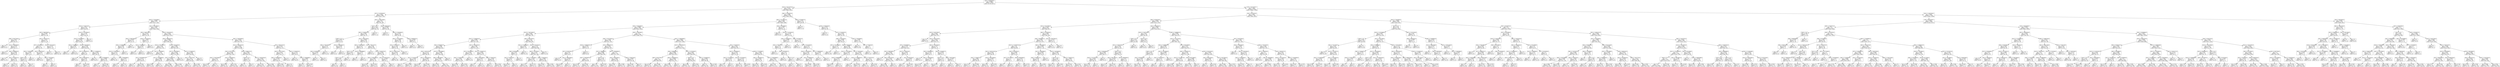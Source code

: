 digraph Tree {
node [shape=box] ;
0 [label="X[2] <= 82969456.0\ngini = 0.4999\nsamples = 44030\nvalue = [21759, 22271]"] ;
1 [label="X[12] <= 95175776.0\ngini = 0.4979\nsamples = 9194\nvalue = [4892, 4302]"] ;
0 -> 1 [labeldistance=2.5, labelangle=45, headlabel="True"] ;
2 [label="X[7] <= 124782040.0\ngini = 0.4924\nsamples = 3968\nvalue = [2229, 1739]"] ;
1 -> 2 ;
3 [label="X[13] <= 70193488.0\ngini = 0.4906\nsamples = 3777\nvalue = [2147, 1630]"] ;
2 -> 3 ;
4 [label="X[12] <= 71645120.0\ngini = 0.4417\nsamples = 246\nvalue = [165, 81]"] ;
3 -> 4 ;
5 [label="X[2] <= 68827856.0\ngini = 0.4999\nsamples = 75\nvalue = [37, 38]"] ;
4 -> 5 ;
6 [label="X[8] <= 67637168.0\ngini = 0.464\nsamples = 41\nvalue = [26, 15]"] ;
5 -> 6 ;
7 [label="gini = 0.0\nsamples = 4\nvalue = [0, 4]"] ;
6 -> 7 ;
8 [label="X[13] <= 65065696.0\ngini = 0.4178\nsamples = 37\nvalue = [26, 11]"] ;
6 -> 8 ;
9 [label="gini = 0.0\nsamples = 3\nvalue = [0, 3]"] ;
8 -> 9 ;
10 [label="X[6] <= 65896316.0\ngini = 0.3599\nsamples = 34\nvalue = [26, 8]"] ;
8 -> 10 ;
11 [label="gini = 0.0\nsamples = 11\nvalue = [11, 0]"] ;
10 -> 11 ;
12 [label="X[1] <= 70190272.0\ngini = 0.4537\nsamples = 23\nvalue = [15, 8]"] ;
10 -> 12 ;
13 [label="gini = 0.0\nsamples = 3\nvalue = [0, 3]"] ;
12 -> 13 ;
14 [label="gini = 0.375\nsamples = 20\nvalue = [15, 5]"] ;
12 -> 14 ;
15 [label="X[7] <= 70792112.0\ngini = 0.4377\nsamples = 34\nvalue = [11, 23]"] ;
5 -> 15 ;
16 [label="X[7] <= 64225800.0\ngini = 0.5\nsamples = 20\nvalue = [10, 10]"] ;
15 -> 16 ;
17 [label="X[0] <= 73531656.0\ngini = 0.3967\nsamples = 11\nvalue = [3, 8]"] ;
16 -> 17 ;
18 [label="X[30] <= 0.5\ngini = 0.1975\nsamples = 9\nvalue = [1, 8]"] ;
17 -> 18 ;
19 [label="gini = 0.0\nsamples = 8\nvalue = [0, 8]"] ;
18 -> 19 ;
20 [label="gini = 0.0\nsamples = 1\nvalue = [1, 0]"] ;
18 -> 20 ;
21 [label="gini = 0.0\nsamples = 2\nvalue = [2, 0]"] ;
17 -> 21 ;
22 [label="X[5] <= 65835704.0\ngini = 0.3457\nsamples = 9\nvalue = [7, 2]"] ;
16 -> 22 ;
23 [label="gini = 0.0\nsamples = 6\nvalue = [6, 0]"] ;
22 -> 23 ;
24 [label="X[2] <= 77821080.0\ngini = 0.4444\nsamples = 3\nvalue = [1, 2]"] ;
22 -> 24 ;
25 [label="gini = 0.0\nsamples = 2\nvalue = [0, 2]"] ;
24 -> 25 ;
26 [label="gini = 0.0\nsamples = 1\nvalue = [1, 0]"] ;
24 -> 26 ;
27 [label="X[13] <= 65241264.0\ngini = 0.1327\nsamples = 14\nvalue = [1, 13]"] ;
15 -> 27 ;
28 [label="gini = 0.0\nsamples = 1\nvalue = [1, 0]"] ;
27 -> 28 ;
29 [label="gini = 0.0\nsamples = 13\nvalue = [0, 13]"] ;
27 -> 29 ;
30 [label="X[10] <= 137576464.0\ngini = 0.3765\nsamples = 171\nvalue = [128, 43]"] ;
4 -> 30 ;
31 [label="X[13] <= 65146860.0\ngini = 0.3675\nsamples = 169\nvalue = [128, 41]"] ;
30 -> 31 ;
32 [label="X[5] <= 71690688.0\ngini = 0.0907\nsamples = 21\nvalue = [20, 1]"] ;
31 -> 32 ;
33 [label="gini = 0.0\nsamples = 1\nvalue = [0, 1]"] ;
32 -> 33 ;
34 [label="gini = 0.0\nsamples = 20\nvalue = [20, 0]"] ;
32 -> 34 ;
35 [label="X[10] <= 93870696.0\ngini = 0.3944\nsamples = 148\nvalue = [108, 40]"] ;
31 -> 35 ;
36 [label="X[7] <= 63826416.0\ngini = 0.5\nsamples = 18\nvalue = [9, 9]"] ;
35 -> 36 ;
37 [label="gini = 0.0\nsamples = 5\nvalue = [5, 0]"] ;
36 -> 37 ;
38 [label="X[5] <= 80510976.0\ngini = 0.426\nsamples = 13\nvalue = [4, 9]"] ;
36 -> 38 ;
39 [label="gini = 0.0\nsamples = 7\nvalue = [0, 7]"] ;
38 -> 39 ;
40 [label="gini = 0.4444\nsamples = 6\nvalue = [4, 2]"] ;
38 -> 40 ;
41 [label="X[9] <= 112590304.0\ngini = 0.3632\nsamples = 130\nvalue = [99, 31]"] ;
35 -> 41 ;
42 [label="gini = 0.0\nsamples = 20\nvalue = [20, 0]"] ;
41 -> 42 ;
43 [label="X[8] <= 67806800.0\ngini = 0.4048\nsamples = 110\nvalue = [79, 31]"] ;
41 -> 43 ;
44 [label="gini = 0.0\nsamples = 11\nvalue = [11, 0]"] ;
43 -> 44 ;
45 [label="gini = 0.4302\nsamples = 99\nvalue = [68, 31]"] ;
43 -> 45 ;
46 [label="gini = 0.0\nsamples = 2\nvalue = [0, 2]"] ;
30 -> 46 ;
47 [label="X[4] <= 67313696.0\ngini = 0.4925\nsamples = 3531\nvalue = [1982, 1549]"] ;
3 -> 47 ;
48 [label="X[3] <= 66617360.0\ngini = 0.4321\nsamples = 38\nvalue = [12, 26]"] ;
47 -> 48 ;
49 [label="X[0] <= 128057680.0\ngini = 0.3018\nsamples = 27\nvalue = [5, 22]"] ;
48 -> 49 ;
50 [label="X[9] <= 133398856.0\ngini = 0.2604\nsamples = 26\nvalue = [4, 22]"] ;
49 -> 50 ;
51 [label="X[13] <= 113813600.0\ngini = 0.2112\nsamples = 25\nvalue = [3, 22]"] ;
50 -> 51 ;
52 [label="gini = 0.0\nsamples = 13\nvalue = [0, 13]"] ;
51 -> 52 ;
53 [label="X[0] <= 84583088.0\ngini = 0.375\nsamples = 12\nvalue = [3, 9]"] ;
51 -> 53 ;
54 [label="gini = 0.0\nsamples = 2\nvalue = [2, 0]"] ;
53 -> 54 ;
55 [label="gini = 0.18\nsamples = 10\nvalue = [1, 9]"] ;
53 -> 55 ;
56 [label="gini = 0.0\nsamples = 1\nvalue = [1, 0]"] ;
50 -> 56 ;
57 [label="gini = 0.0\nsamples = 1\nvalue = [1, 0]"] ;
49 -> 57 ;
58 [label="X[10] <= 77528704.0\ngini = 0.4628\nsamples = 11\nvalue = [7, 4]"] ;
48 -> 58 ;
59 [label="X[2] <= 75383680.0\ngini = 0.4444\nsamples = 6\nvalue = [2, 4]"] ;
58 -> 59 ;
60 [label="gini = 0.0\nsamples = 2\nvalue = [2, 0]"] ;
59 -> 60 ;
61 [label="gini = 0.0\nsamples = 4\nvalue = [0, 4]"] ;
59 -> 61 ;
62 [label="gini = 0.0\nsamples = 5\nvalue = [5, 0]"] ;
58 -> 62 ;
63 [label="X[10] <= 99143424.0\ngini = 0.4918\nsamples = 3493\nvalue = [1970, 1523]"] ;
47 -> 63 ;
64 [label="X[5] <= 66094232.0\ngini = 0.4838\nsamples = 1858\nvalue = [1096, 762]"] ;
63 -> 64 ;
65 [label="X[10] <= 67974816.0\ngini = 0.449\nsamples = 338\nvalue = [223, 115]"] ;
64 -> 65 ;
66 [label="gini = 0.0\nsamples = 6\nvalue = [0, 6]"] ;
65 -> 66 ;
67 [label="X[1] <= 77565088.0\ngini = 0.441\nsamples = 332\nvalue = [223, 109]"] ;
65 -> 67 ;
68 [label="X[7] <= 62539408.0\ngini = 0.3777\nsamples = 186\nvalue = [139, 47]"] ;
67 -> 68 ;
69 [label="gini = 0.0\nsamples = 3\nvalue = [0, 3]"] ;
68 -> 69 ;
70 [label="gini = 0.3653\nsamples = 183\nvalue = [139, 44]"] ;
68 -> 70 ;
71 [label="X[7] <= 113388560.0\ngini = 0.4886\nsamples = 146\nvalue = [84, 62]"] ;
67 -> 71 ;
72 [label="gini = 0.4982\nsamples = 132\nvalue = [70, 62]"] ;
71 -> 72 ;
73 [label="gini = 0.0\nsamples = 14\nvalue = [14, 0]"] ;
71 -> 73 ;
74 [label="X[10] <= 94243976.0\ngini = 0.4889\nsamples = 1520\nvalue = [873, 647]"] ;
64 -> 74 ;
75 [label="X[7] <= 124307696.0\ngini = 0.4928\nsamples = 1268\nvalue = [710, 558]"] ;
74 -> 75 ;
76 [label="X[1] <= 97520432.0\ngini = 0.4936\nsamples = 1258\nvalue = [700, 558]"] ;
75 -> 76 ;
77 [label="gini = 0.4884\nsamples = 986\nvalue = [568, 418]"] ;
76 -> 77 ;
78 [label="gini = 0.4996\nsamples = 272\nvalue = [132, 140]"] ;
76 -> 78 ;
79 [label="gini = 0.0\nsamples = 10\nvalue = [10, 0]"] ;
75 -> 79 ;
80 [label="X[5] <= 117456520.0\ngini = 0.4569\nsamples = 252\nvalue = [163, 89]"] ;
74 -> 80 ;
81 [label="X[4] <= 71361776.0\ngini = 0.4471\nsamples = 246\nvalue = [163, 83]"] ;
80 -> 81 ;
82 [label="gini = 0.0\nsamples = 4\nvalue = [0, 4]"] ;
81 -> 82 ;
83 [label="gini = 0.4398\nsamples = 242\nvalue = [163, 79]"] ;
81 -> 83 ;
84 [label="gini = 0.0\nsamples = 6\nvalue = [0, 6]"] ;
80 -> 84 ;
85 [label="X[4] <= 128354648.0\ngini = 0.4976\nsamples = 1635\nvalue = [874, 761]"] ;
63 -> 85 ;
86 [label="X[11] <= 84478128.0\ngini = 0.4994\nsamples = 1418\nvalue = [733, 685]"] ;
85 -> 86 ;
87 [label="X[0] <= 67377120.0\ngini = 0.4948\nsamples = 461\nvalue = [207, 254]"] ;
86 -> 87 ;
88 [label="X[4] <= 120510288.0\ngini = 0.431\nsamples = 35\nvalue = [24, 11]"] ;
87 -> 88 ;
89 [label="gini = 0.4991\nsamples = 23\nvalue = [12, 11]"] ;
88 -> 89 ;
90 [label="gini = 0.0\nsamples = 12\nvalue = [12, 0]"] ;
88 -> 90 ;
91 [label="X[1] <= 70295504.0\ngini = 0.4901\nsamples = 426\nvalue = [183, 243]"] ;
87 -> 91 ;
92 [label="gini = 0.4903\nsamples = 79\nvalue = [45, 34]"] ;
91 -> 92 ;
93 [label="gini = 0.4791\nsamples = 347\nvalue = [138, 209]"] ;
91 -> 93 ;
94 [label="X[10] <= 99681152.0\ngini = 0.4951\nsamples = 957\nvalue = [526, 431]"] ;
86 -> 94 ;
95 [label="X[28] <= 0.5\ngini = 0.142\nsamples = 13\nvalue = [1, 12]"] ;
94 -> 95 ;
96 [label="gini = 0.0\nsamples = 12\nvalue = [0, 12]"] ;
95 -> 96 ;
97 [label="gini = 0.0\nsamples = 1\nvalue = [1, 0]"] ;
95 -> 97 ;
98 [label="X[11] <= 106164704.0\ngini = 0.4937\nsamples = 944\nvalue = [525, 419]"] ;
94 -> 98 ;
99 [label="gini = 0.4752\nsamples = 440\nvalue = [269, 171]"] ;
98 -> 99 ;
100 [label="gini = 0.4999\nsamples = 504\nvalue = [256, 248]"] ;
98 -> 100 ;
101 [label="X[7] <= 88415152.0\ngini = 0.4551\nsamples = 217\nvalue = [141, 76]"] ;
85 -> 101 ;
102 [label="X[9] <= 135271760.0\ngini = 0.4813\nsamples = 176\nvalue = [105, 71]"] ;
101 -> 102 ;
103 [label="X[9] <= 130339264.0\ngini = 0.4756\nsamples = 172\nvalue = [105, 67]"] ;
102 -> 103 ;
104 [label="gini = 0.4895\nsamples = 152\nvalue = [87, 65]"] ;
103 -> 104 ;
105 [label="gini = 0.18\nsamples = 20\nvalue = [18, 2]"] ;
103 -> 105 ;
106 [label="gini = 0.0\nsamples = 4\nvalue = [0, 4]"] ;
102 -> 106 ;
107 [label="X[9] <= 127882976.0\ngini = 0.2142\nsamples = 41\nvalue = [36, 5]"] ;
101 -> 107 ;
108 [label="gini = 0.0\nsamples = 29\nvalue = [29, 0]"] ;
107 -> 108 ;
109 [label="X[10] <= 135858080.0\ngini = 0.4861\nsamples = 12\nvalue = [7, 5]"] ;
107 -> 109 ;
110 [label="gini = 0.32\nsamples = 5\nvalue = [1, 4]"] ;
109 -> 110 ;
111 [label="gini = 0.2449\nsamples = 7\nvalue = [6, 1]"] ;
109 -> 111 ;
112 [label="X[4] <= 110821488.0\ngini = 0.49\nsamples = 191\nvalue = [82, 109]"] ;
2 -> 112 ;
113 [label="X[16] <= 0.5\ngini = 0.4996\nsamples = 142\nvalue = [69, 73]"] ;
112 -> 113 ;
114 [label="X[0] <= 118043072.0\ngini = 0.4967\nsamples = 135\nvalue = [62, 73]"] ;
113 -> 114 ;
115 [label="X[30] <= 0.5\ngini = 0.4082\nsamples = 21\nvalue = [15, 6]"] ;
114 -> 115 ;
116 [label="X[9] <= 76451408.0\ngini = 0.2311\nsamples = 15\nvalue = [13, 2]"] ;
115 -> 116 ;
117 [label="X[4] <= 81558304.0\ngini = 0.4444\nsamples = 3\nvalue = [1, 2]"] ;
116 -> 117 ;
118 [label="gini = 0.0\nsamples = 1\nvalue = [1, 0]"] ;
117 -> 118 ;
119 [label="gini = 0.0\nsamples = 2\nvalue = [0, 2]"] ;
117 -> 119 ;
120 [label="gini = 0.0\nsamples = 12\nvalue = [12, 0]"] ;
116 -> 120 ;
121 [label="X[12] <= 80854832.0\ngini = 0.4444\nsamples = 6\nvalue = [2, 4]"] ;
115 -> 121 ;
122 [label="gini = 0.0\nsamples = 2\nvalue = [2, 0]"] ;
121 -> 122 ;
123 [label="gini = 0.0\nsamples = 4\nvalue = [0, 4]"] ;
121 -> 123 ;
124 [label="X[1] <= 76447248.0\ngini = 0.4846\nsamples = 114\nvalue = [47, 67]"] ;
114 -> 124 ;
125 [label="X[0] <= 134047088.0\ngini = 0.3107\nsamples = 26\nvalue = [5, 21]"] ;
124 -> 125 ;
126 [label="X[24] <= 0.5\ngini = 0.1653\nsamples = 22\nvalue = [2, 20]"] ;
125 -> 126 ;
127 [label="X[15] <= 0.5\ngini = 0.0907\nsamples = 21\nvalue = [1, 20]"] ;
126 -> 127 ;
128 [label="gini = 0.0\nsamples = 19\nvalue = [0, 19]"] ;
127 -> 128 ;
129 [label="gini = 0.5\nsamples = 2\nvalue = [1, 1]"] ;
127 -> 129 ;
130 [label="gini = 0.0\nsamples = 1\nvalue = [1, 0]"] ;
126 -> 130 ;
131 [label="X[10] <= 68599888.0\ngini = 0.375\nsamples = 4\nvalue = [3, 1]"] ;
125 -> 131 ;
132 [label="gini = 0.0\nsamples = 1\nvalue = [0, 1]"] ;
131 -> 132 ;
133 [label="gini = 0.0\nsamples = 3\nvalue = [3, 0]"] ;
131 -> 133 ;
134 [label="X[1] <= 76911272.0\ngini = 0.499\nsamples = 88\nvalue = [42, 46]"] ;
124 -> 134 ;
135 [label="gini = 0.0\nsamples = 5\nvalue = [5, 0]"] ;
134 -> 135 ;
136 [label="X[12] <= 90283720.0\ngini = 0.4941\nsamples = 83\nvalue = [37, 46]"] ;
134 -> 136 ;
137 [label="X[4] <= 102662016.0\ngini = 0.483\nsamples = 76\nvalue = [31, 45]"] ;
136 -> 137 ;
138 [label="gini = 0.4515\nsamples = 61\nvalue = [21, 40]"] ;
137 -> 138 ;
139 [label="gini = 0.4444\nsamples = 15\nvalue = [10, 5]"] ;
137 -> 139 ;
140 [label="X[7] <= 131661024.0\ngini = 0.2449\nsamples = 7\nvalue = [6, 1]"] ;
136 -> 140 ;
141 [label="gini = 0.0\nsamples = 6\nvalue = [6, 0]"] ;
140 -> 141 ;
142 [label="gini = 0.0\nsamples = 1\nvalue = [0, 1]"] ;
140 -> 142 ;
143 [label="gini = 0.0\nsamples = 7\nvalue = [7, 0]"] ;
113 -> 143 ;
144 [label="X[8] <= 68687040.0\ngini = 0.3898\nsamples = 49\nvalue = [13, 36]"] ;
112 -> 144 ;
145 [label="gini = 0.0\nsamples = 5\nvalue = [5, 0]"] ;
144 -> 145 ;
146 [label="X[6] <= 121823936.0\ngini = 0.2975\nsamples = 44\nvalue = [8, 36]"] ;
144 -> 146 ;
147 [label="X[5] <= 111551680.0\ngini = 0.1884\nsamples = 38\nvalue = [4, 34]"] ;
146 -> 147 ;
148 [label="X[2] <= 78794120.0\ngini = 0.1049\nsamples = 36\nvalue = [2, 34]"] ;
147 -> 148 ;
149 [label="X[1] <= 133817128.0\ngini = 0.0555\nsamples = 35\nvalue = [1, 34]"] ;
148 -> 149 ;
150 [label="gini = 0.0\nsamples = 34\nvalue = [0, 34]"] ;
149 -> 150 ;
151 [label="gini = 0.0\nsamples = 1\nvalue = [1, 0]"] ;
149 -> 151 ;
152 [label="gini = 0.0\nsamples = 1\nvalue = [1, 0]"] ;
148 -> 152 ;
153 [label="gini = 0.0\nsamples = 2\nvalue = [2, 0]"] ;
147 -> 153 ;
154 [label="X[8] <= 83969352.0\ngini = 0.4444\nsamples = 6\nvalue = [4, 2]"] ;
146 -> 154 ;
155 [label="gini = 0.0\nsamples = 4\nvalue = [4, 0]"] ;
154 -> 155 ;
156 [label="gini = 0.0\nsamples = 2\nvalue = [0, 2]"] ;
154 -> 156 ;
157 [label="X[6] <= 127005376.0\ngini = 0.4998\nsamples = 5226\nvalue = [2663, 2563]"] ;
1 -> 157 ;
158 [label="X[6] <= 122719312.0\ngini = 0.4996\nsamples = 5072\nvalue = [2604, 2468]"] ;
157 -> 158 ;
159 [label="X[0] <= 76582696.0\ngini = 0.4998\nsamples = 4995\nvalue = [2551, 2444]"] ;
158 -> 159 ;
160 [label="X[13] <= 100714064.0\ngini = 0.4963\nsamples = 1626\nvalue = [883, 743]"] ;
159 -> 160 ;
161 [label="X[11] <= 122894616.0\ngini = 0.4995\nsamples = 1118\nvalue = [577, 541]"] ;
160 -> 161 ;
162 [label="X[4] <= 87848672.0\ngini = 0.4999\nsamples = 825\nvalue = [406, 419]"] ;
161 -> 162 ;
163 [label="X[0] <= 69751728.0\ngini = 0.4775\nsamples = 99\nvalue = [60, 39]"] ;
162 -> 163 ;
164 [label="X[1] <= 71253552.0\ngini = 0.2188\nsamples = 24\nvalue = [21, 3]"] ;
163 -> 164 ;
165 [label="gini = 0.0\nsamples = 2\nvalue = [0, 2]"] ;
164 -> 165 ;
166 [label="gini = 0.0868\nsamples = 22\nvalue = [21, 1]"] ;
164 -> 166 ;
167 [label="X[1] <= 100076352.0\ngini = 0.4992\nsamples = 75\nvalue = [39, 36]"] ;
163 -> 167 ;
168 [label="gini = 0.4383\nsamples = 37\nvalue = [25, 12]"] ;
167 -> 168 ;
169 [label="gini = 0.4654\nsamples = 38\nvalue = [14, 24]"] ;
167 -> 169 ;
170 [label="X[13] <= 100410888.0\ngini = 0.4989\nsamples = 726\nvalue = [346, 380]"] ;
162 -> 170 ;
171 [label="X[8] <= 68679408.0\ngini = 0.4993\nsamples = 719\nvalue = [346, 373]"] ;
170 -> 171 ;
172 [label="gini = 0.4769\nsamples = 135\nvalue = [53, 82]"] ;
171 -> 172 ;
173 [label="gini = 0.5\nsamples = 584\nvalue = [293, 291]"] ;
171 -> 173 ;
174 [label="gini = 0.0\nsamples = 7\nvalue = [0, 7]"] ;
170 -> 174 ;
175 [label="X[3] <= 125916104.0\ngini = 0.486\nsamples = 293\nvalue = [171, 122]"] ;
161 -> 175 ;
176 [label="X[7] <= 82136400.0\ngini = 0.4467\nsamples = 193\nvalue = [128, 65]"] ;
175 -> 176 ;
177 [label="X[9] <= 115405472.0\ngini = 0.4614\nsamples = 180\nvalue = [115, 65]"] ;
176 -> 177 ;
178 [label="gini = 0.3336\nsamples = 52\nvalue = [41, 11]"] ;
177 -> 178 ;
179 [label="gini = 0.4878\nsamples = 128\nvalue = [74, 54]"] ;
177 -> 179 ;
180 [label="gini = 0.0\nsamples = 13\nvalue = [13, 0]"] ;
176 -> 180 ;
181 [label="X[11] <= 123308752.0\ngini = 0.4902\nsamples = 100\nvalue = [43, 57]"] ;
175 -> 181 ;
182 [label="X[6] <= 68474848.0\ngini = 0.355\nsamples = 13\nvalue = [10, 3]"] ;
181 -> 182 ;
183 [label="gini = 0.0\nsamples = 3\nvalue = [0, 3]"] ;
182 -> 183 ;
184 [label="gini = 0.0\nsamples = 10\nvalue = [10, 0]"] ;
182 -> 184 ;
185 [label="X[9] <= 77005376.0\ngini = 0.4709\nsamples = 87\nvalue = [33, 54]"] ;
181 -> 185 ;
186 [label="gini = 0.0\nsamples = 3\nvalue = [3, 0]"] ;
185 -> 186 ;
187 [label="gini = 0.4592\nsamples = 84\nvalue = [30, 54]"] ;
185 -> 187 ;
188 [label="X[9] <= 68742320.0\ngini = 0.479\nsamples = 508\nvalue = [306, 202]"] ;
160 -> 188 ;
189 [label="X[3] <= 117908288.0\ngini = 0.4032\nsamples = 25\nvalue = [7, 18]"] ;
188 -> 189 ;
190 [label="X[8] <= 80706400.0\ngini = 0.497\nsamples = 13\nvalue = [7, 6]"] ;
189 -> 190 ;
191 [label="X[2] <= 72352720.0\ngini = 0.3457\nsamples = 9\nvalue = [7, 2]"] ;
190 -> 191 ;
192 [label="gini = 0.4444\nsamples = 3\nvalue = [1, 2]"] ;
191 -> 192 ;
193 [label="gini = 0.0\nsamples = 6\nvalue = [6, 0]"] ;
191 -> 193 ;
194 [label="gini = 0.0\nsamples = 4\nvalue = [0, 4]"] ;
190 -> 194 ;
195 [label="gini = 0.0\nsamples = 12\nvalue = [0, 12]"] ;
189 -> 195 ;
196 [label="X[4] <= 133744544.0\ngini = 0.4717\nsamples = 483\nvalue = [299, 184]"] ;
188 -> 196 ;
197 [label="X[8] <= 75312464.0\ngini = 0.4761\nsamples = 471\nvalue = [287, 184]"] ;
196 -> 197 ;
198 [label="X[2] <= 77679288.0\ngini = 0.4453\nsamples = 257\nvalue = [171, 86]"] ;
197 -> 198 ;
199 [label="gini = 0.471\nsamples = 216\nvalue = [134, 82]"] ;
198 -> 199 ;
200 [label="gini = 0.1761\nsamples = 41\nvalue = [37, 4]"] ;
198 -> 200 ;
201 [label="X[8] <= 75565504.0\ngini = 0.4965\nsamples = 214\nvalue = [116, 98]"] ;
197 -> 201 ;
202 [label="gini = 0.4082\nsamples = 21\nvalue = [6, 15]"] ;
201 -> 202 ;
203 [label="gini = 0.4902\nsamples = 193\nvalue = [110, 83]"] ;
201 -> 203 ;
204 [label="gini = 0.0\nsamples = 12\nvalue = [12, 0]"] ;
196 -> 204 ;
205 [label="X[8] <= 73942496.0\ngini = 0.5\nsamples = 3369\nvalue = [1668, 1701]"] ;
159 -> 205 ;
206 [label="X[0] <= 76713328.0\ngini = 0.4945\nsamples = 563\nvalue = [311, 252]"] ;
205 -> 206 ;
207 [label="X[10] <= 108849576.0\ngini = 0.3324\nsamples = 19\nvalue = [4, 15]"] ;
206 -> 207 ;
208 [label="X[1] <= 81397344.0\ngini = 0.48\nsamples = 10\nvalue = [4, 6]"] ;
207 -> 208 ;
209 [label="gini = 0.0\nsamples = 4\nvalue = [0, 4]"] ;
208 -> 209 ;
210 [label="X[4] <= 108043096.0\ngini = 0.4444\nsamples = 6\nvalue = [4, 2]"] ;
208 -> 210 ;
211 [label="gini = 0.4444\nsamples = 3\nvalue = [1, 2]"] ;
210 -> 211 ;
212 [label="gini = 0.0\nsamples = 3\nvalue = [3, 0]"] ;
210 -> 212 ;
213 [label="gini = 0.0\nsamples = 9\nvalue = [0, 9]"] ;
207 -> 213 ;
214 [label="X[7] <= 88362072.0\ngini = 0.4917\nsamples = 544\nvalue = [307, 237]"] ;
206 -> 214 ;
215 [label="X[7] <= 75668080.0\ngini = 0.4698\nsamples = 289\nvalue = [180, 109]"] ;
214 -> 215 ;
216 [label="X[5] <= 106536976.0\ngini = 0.5\nsamples = 116\nvalue = [58, 58]"] ;
215 -> 216 ;
217 [label="gini = 0.4244\nsamples = 36\nvalue = [25, 11]"] ;
216 -> 217 ;
218 [label="gini = 0.4847\nsamples = 80\nvalue = [33, 47]"] ;
216 -> 218 ;
219 [label="X[32] <= 0.5\ngini = 0.4158\nsamples = 173\nvalue = [122, 51]"] ;
215 -> 219 ;
220 [label="gini = 0.39\nsamples = 162\nvalue = [119, 43]"] ;
219 -> 220 ;
221 [label="gini = 0.3967\nsamples = 11\nvalue = [3, 8]"] ;
219 -> 221 ;
222 [label="X[6] <= 106040800.0\ngini = 0.5\nsamples = 255\nvalue = [127, 128]"] ;
214 -> 222 ;
223 [label="X[3] <= 97001856.0\ngini = 0.4941\nsamples = 184\nvalue = [102, 82]"] ;
222 -> 223 ;
224 [label="gini = 0.3803\nsamples = 47\nvalue = [35, 12]"] ;
223 -> 224 ;
225 [label="gini = 0.4998\nsamples = 137\nvalue = [67, 70]"] ;
223 -> 225 ;
226 [label="X[8] <= 73926136.0\ngini = 0.4563\nsamples = 71\nvalue = [25, 46]"] ;
222 -> 226 ;
227 [label="gini = 0.4304\nsamples = 67\nvalue = [21, 46]"] ;
226 -> 227 ;
228 [label="gini = 0.0\nsamples = 4\nvalue = [4, 0]"] ;
226 -> 228 ;
229 [label="X[3] <= 119982696.0\ngini = 0.4995\nsamples = 2806\nvalue = [1357, 1449]"] ;
205 -> 229 ;
230 [label="X[13] <= 100794432.0\ngini = 0.5\nsamples = 2221\nvalue = [1103, 1118]"] ;
229 -> 230 ;
231 [label="X[6] <= 93606040.0\ngini = 0.4989\nsamples = 1289\nvalue = [675, 614]"] ;
230 -> 231 ;
232 [label="X[9] <= 81912736.0\ngini = 0.5\nsamples = 930\nvalue = [463, 467]"] ;
231 -> 232 ;
233 [label="gini = 0.4126\nsamples = 55\nvalue = [39, 16]"] ;
232 -> 233 ;
234 [label="gini = 0.4995\nsamples = 875\nvalue = [424, 451]"] ;
232 -> 234 ;
235 [label="X[6] <= 120839024.0\ngini = 0.4836\nsamples = 359\nvalue = [212, 147]"] ;
231 -> 235 ;
236 [label="gini = 0.4804\nsamples = 354\nvalue = [212, 142]"] ;
235 -> 236 ;
237 [label="gini = 0.0\nsamples = 5\nvalue = [0, 5]"] ;
235 -> 237 ;
238 [label="X[3] <= 113720336.0\ngini = 0.4967\nsamples = 932\nvalue = [428, 504]"] ;
230 -> 238 ;
239 [label="X[20] <= 0.5\ngini = 0.493\nsamples = 814\nvalue = [359, 455]"] ;
238 -> 239 ;
240 [label="gini = 0.4867\nsamples = 710\nvalue = [297, 413]"] ;
239 -> 240 ;
241 [label="gini = 0.4815\nsamples = 104\nvalue = [62, 42]"] ;
239 -> 241 ;
242 [label="X[1] <= 123499016.0\ngini = 0.4856\nsamples = 118\nvalue = [69, 49]"] ;
238 -> 242 ;
243 [label="gini = 0.5\nsamples = 90\nvalue = [45, 45]"] ;
242 -> 243 ;
244 [label="gini = 0.2449\nsamples = 28\nvalue = [24, 4]"] ;
242 -> 244 ;
245 [label="X[2] <= 72428104.0\ngini = 0.4913\nsamples = 585\nvalue = [254, 331]"] ;
229 -> 245 ;
246 [label="X[3] <= 123460464.0\ngini = 0.3792\nsamples = 59\nvalue = [15, 44]"] ;
245 -> 246 ;
247 [label="X[3] <= 121341840.0\ngini = 0.4764\nsamples = 23\nvalue = [9, 14]"] ;
246 -> 247 ;
248 [label="gini = 0.42\nsamples = 20\nvalue = [6, 14]"] ;
247 -> 248 ;
249 [label="gini = 0.0\nsamples = 3\nvalue = [3, 0]"] ;
247 -> 249 ;
250 [label="X[12] <= 132128304.0\ngini = 0.2778\nsamples = 36\nvalue = [6, 30]"] ;
246 -> 250 ;
251 [label="gini = 0.213\nsamples = 33\nvalue = [4, 29]"] ;
250 -> 251 ;
252 [label="gini = 0.4444\nsamples = 3\nvalue = [2, 1]"] ;
250 -> 252 ;
253 [label="X[9] <= 77257808.0\ngini = 0.4958\nsamples = 526\nvalue = [239, 287]"] ;
245 -> 253 ;
254 [label="X[6] <= 116289552.0\ngini = 0.4444\nsamples = 48\nvalue = [32, 16]"] ;
253 -> 254 ;
255 [label="gini = 0.3457\nsamples = 36\nvalue = [28, 8]"] ;
254 -> 255 ;
256 [label="gini = 0.4444\nsamples = 12\nvalue = [4, 8]"] ;
254 -> 256 ;
257 [label="X[7] <= 108266688.0\ngini = 0.491\nsamples = 478\nvalue = [207, 271]"] ;
253 -> 257 ;
258 [label="gini = 0.483\nsamples = 417\nvalue = [170, 247]"] ;
257 -> 258 ;
259 [label="gini = 0.4773\nsamples = 61\nvalue = [37, 24]"] ;
257 -> 259 ;
260 [label="X[0] <= 67244968.0\ngini = 0.4291\nsamples = 77\nvalue = [53, 24]"] ;
158 -> 260 ;
261 [label="gini = 0.0\nsamples = 6\nvalue = [0, 6]"] ;
260 -> 261 ;
262 [label="X[13] <= 111576520.0\ngini = 0.3785\nsamples = 71\nvalue = [53, 18]"] ;
260 -> 262 ;
263 [label="X[4] <= 122558432.0\ngini = 0.4983\nsamples = 17\nvalue = [8, 9]"] ;
262 -> 263 ;
264 [label="X[2] <= 73302744.0\ngini = 0.375\nsamples = 12\nvalue = [3, 9]"] ;
263 -> 264 ;
265 [label="gini = 0.0\nsamples = 2\nvalue = [2, 0]"] ;
264 -> 265 ;
266 [label="X[8] <= 88764032.0\ngini = 0.18\nsamples = 10\nvalue = [1, 9]"] ;
264 -> 266 ;
267 [label="gini = 0.0\nsamples = 8\nvalue = [0, 8]"] ;
266 -> 267 ;
268 [label="X[22] <= 0.5\ngini = 0.5\nsamples = 2\nvalue = [1, 1]"] ;
266 -> 268 ;
269 [label="gini = 0.0\nsamples = 1\nvalue = [1, 0]"] ;
268 -> 269 ;
270 [label="gini = 0.0\nsamples = 1\nvalue = [0, 1]"] ;
268 -> 270 ;
271 [label="gini = 0.0\nsamples = 5\nvalue = [5, 0]"] ;
263 -> 271 ;
272 [label="X[8] <= 67376072.0\ngini = 0.2778\nsamples = 54\nvalue = [45, 9]"] ;
262 -> 272 ;
273 [label="gini = 0.0\nsamples = 2\nvalue = [0, 2]"] ;
272 -> 273 ;
274 [label="X[0] <= 125153040.0\ngini = 0.233\nsamples = 52\nvalue = [45, 7]"] ;
272 -> 274 ;
275 [label="X[10] <= 67810528.0\ngini = 0.1833\nsamples = 49\nvalue = [44, 5]"] ;
274 -> 275 ;
276 [label="gini = 0.0\nsamples = 1\nvalue = [0, 1]"] ;
275 -> 276 ;
277 [label="X[1] <= 70986320.0\ngini = 0.1528\nsamples = 48\nvalue = [44, 4]"] ;
275 -> 277 ;
278 [label="gini = 0.4688\nsamples = 8\nvalue = [5, 3]"] ;
277 -> 278 ;
279 [label="gini = 0.0487\nsamples = 40\nvalue = [39, 1]"] ;
277 -> 279 ;
280 [label="X[7] <= 116694360.0\ngini = 0.4444\nsamples = 3\nvalue = [1, 2]"] ;
274 -> 280 ;
281 [label="gini = 0.0\nsamples = 1\nvalue = [1, 0]"] ;
280 -> 281 ;
282 [label="gini = 0.0\nsamples = 2\nvalue = [0, 2]"] ;
280 -> 282 ;
283 [label="X[9] <= 67789072.0\ngini = 0.4727\nsamples = 154\nvalue = [59, 95]"] ;
157 -> 283 ;
284 [label="gini = 0.0\nsamples = 7\nvalue = [7, 0]"] ;
283 -> 284 ;
285 [label="X[2] <= 67985200.0\ngini = 0.4572\nsamples = 147\nvalue = [52, 95]"] ;
283 -> 285 ;
286 [label="gini = 0.0\nsamples = 5\nvalue = [5, 0]"] ;
285 -> 286 ;
287 [label="X[1] <= 114344576.0\ngini = 0.4429\nsamples = 142\nvalue = [47, 95]"] ;
285 -> 287 ;
288 [label="X[9] <= 72197040.0\ngini = 0.4698\nsamples = 122\nvalue = [46, 76]"] ;
287 -> 288 ;
289 [label="X[7] <= 131414800.0\ngini = 0.1107\nsamples = 17\nvalue = [1, 16]"] ;
288 -> 289 ;
290 [label="gini = 0.0\nsamples = 16\nvalue = [0, 16]"] ;
289 -> 290 ;
291 [label="gini = 0.0\nsamples = 1\nvalue = [1, 0]"] ;
289 -> 291 ;
292 [label="X[9] <= 75900496.0\ngini = 0.4898\nsamples = 105\nvalue = [45, 60]"] ;
288 -> 292 ;
293 [label="X[12] <= 131973864.0\ngini = 0.2449\nsamples = 14\nvalue = [12, 2]"] ;
292 -> 293 ;
294 [label="X[10] <= 68586600.0\ngini = 0.142\nsamples = 13\nvalue = [12, 1]"] ;
293 -> 294 ;
295 [label="gini = 0.4444\nsamples = 3\nvalue = [2, 1]"] ;
294 -> 295 ;
296 [label="gini = 0.0\nsamples = 10\nvalue = [10, 0]"] ;
294 -> 296 ;
297 [label="gini = 0.0\nsamples = 1\nvalue = [0, 1]"] ;
293 -> 297 ;
298 [label="X[7] <= 76251648.0\ngini = 0.4623\nsamples = 91\nvalue = [33, 58]"] ;
292 -> 298 ;
299 [label="X[13] <= 110985632.0\ngini = 0.4835\nsamples = 22\nvalue = [13, 9]"] ;
298 -> 299 ;
300 [label="gini = 0.0\nsamples = 6\nvalue = [6, 0]"] ;
299 -> 300 ;
301 [label="gini = 0.4922\nsamples = 16\nvalue = [7, 9]"] ;
299 -> 301 ;
302 [label="X[11] <= 74579776.0\ngini = 0.4117\nsamples = 69\nvalue = [20, 49]"] ;
298 -> 302 ;
303 [label="gini = 0.0\nsamples = 12\nvalue = [0, 12]"] ;
302 -> 303 ;
304 [label="gini = 0.4555\nsamples = 57\nvalue = [20, 37]"] ;
302 -> 304 ;
305 [label="X[2] <= 78764848.0\ngini = 0.095\nsamples = 20\nvalue = [1, 19]"] ;
287 -> 305 ;
306 [label="gini = 0.0\nsamples = 18\nvalue = [0, 18]"] ;
305 -> 306 ;
307 [label="X[0] <= 77266240.0\ngini = 0.5\nsamples = 2\nvalue = [1, 1]"] ;
305 -> 307 ;
308 [label="gini = 0.0\nsamples = 1\nvalue = [1, 0]"] ;
307 -> 308 ;
309 [label="gini = 0.0\nsamples = 1\nvalue = [0, 1]"] ;
307 -> 309 ;
310 [label="X[7] <= 82715872.0\ngini = 0.4995\nsamples = 34836\nvalue = [16867, 17969]"] ;
0 -> 310 [labeldistance=2.5, labelangle=-45, headlabel="False"] ;
311 [label="X[5] <= 91232576.0\ngini = 0.4997\nsamples = 7436\nvalue = [3815, 3621]"] ;
310 -> 311 ;
312 [label="X[9] <= 87038128.0\ngini = 0.4959\nsamples = 2792\nvalue = [1522, 1270]"] ;
311 -> 312 ;
313 [label="X[11] <= 84170864.0\ngini = 0.4823\nsamples = 855\nvalue = [508, 347]"] ;
312 -> 313 ;
314 [label="X[12] <= 64371564.0\ngini = 0.4605\nsamples = 498\nvalue = [319, 179]"] ;
313 -> 314 ;
315 [label="gini = 0.0\nsamples = 8\nvalue = [0, 8]"] ;
314 -> 315 ;
316 [label="X[12] <= 91012136.0\ngini = 0.4544\nsamples = 490\nvalue = [319, 171]"] ;
314 -> 316 ;
317 [label="X[7] <= 82394896.0\ngini = 0.4718\nsamples = 417\nvalue = [258, 159]"] ;
316 -> 317 ;
318 [label="X[3] <= 64832080.0\ngini = 0.4632\nsamples = 398\nvalue = [253, 145]"] ;
317 -> 318 ;
319 [label="gini = 0.0\nsamples = 5\nvalue = [0, 5]"] ;
318 -> 319 ;
320 [label="X[9] <= 86741416.0\ngini = 0.4587\nsamples = 393\nvalue = [253, 140]"] ;
318 -> 320 ;
321 [label="gini = 0.4654\nsamples = 380\nvalue = [240, 140]"] ;
320 -> 321 ;
322 [label="gini = 0.0\nsamples = 13\nvalue = [13, 0]"] ;
320 -> 322 ;
323 [label="X[11] <= 74442136.0\ngini = 0.3878\nsamples = 19\nvalue = [5, 14]"] ;
317 -> 323 ;
324 [label="gini = 0.0\nsamples = 10\nvalue = [0, 10]"] ;
323 -> 324 ;
325 [label="X[1] <= 81602784.0\ngini = 0.4938\nsamples = 9\nvalue = [5, 4]"] ;
323 -> 325 ;
326 [label="gini = 0.0\nsamples = 3\nvalue = [3, 0]"] ;
325 -> 326 ;
327 [label="gini = 0.4444\nsamples = 6\nvalue = [2, 4]"] ;
325 -> 327 ;
328 [label="X[6] <= 121023456.0\ngini = 0.2747\nsamples = 73\nvalue = [61, 12]"] ;
316 -> 328 ;
329 [label="X[0] <= 66786048.0\ngini = 0.1576\nsamples = 58\nvalue = [53, 5]"] ;
328 -> 329 ;
330 [label="gini = 0.0\nsamples = 1\nvalue = [0, 1]"] ;
329 -> 330 ;
331 [label="X[0] <= 119906208.0\ngini = 0.1305\nsamples = 57\nvalue = [53, 4]"] ;
329 -> 331 ;
332 [label="gini = 0.1014\nsamples = 56\nvalue = [53, 3]"] ;
331 -> 332 ;
333 [label="gini = 0.0\nsamples = 1\nvalue = [0, 1]"] ;
331 -> 333 ;
334 [label="X[6] <= 122639872.0\ngini = 0.4978\nsamples = 15\nvalue = [8, 7]"] ;
328 -> 334 ;
335 [label="X[31] <= 0.5\ngini = 0.375\nsamples = 8\nvalue = [2, 6]"] ;
334 -> 335 ;
336 [label="gini = 0.2449\nsamples = 7\nvalue = [1, 6]"] ;
335 -> 336 ;
337 [label="gini = 0.0\nsamples = 1\nvalue = [1, 0]"] ;
335 -> 337 ;
338 [label="X[9] <= 76677696.0\ngini = 0.2449\nsamples = 7\nvalue = [6, 1]"] ;
334 -> 338 ;
339 [label="gini = 0.0\nsamples = 6\nvalue = [6, 0]"] ;
338 -> 339 ;
340 [label="gini = 0.0\nsamples = 1\nvalue = [0, 1]"] ;
338 -> 340 ;
341 [label="X[6] <= 127403536.0\ngini = 0.4983\nsamples = 357\nvalue = [189, 168]"] ;
313 -> 341 ;
342 [label="X[8] <= 98640872.0\ngini = 0.4997\nsamples = 343\nvalue = [176, 167]"] ;
341 -> 342 ;
343 [label="X[12] <= 115786728.0\ngini = 0.48\nsamples = 165\nvalue = [99, 66]"] ;
342 -> 343 ;
344 [label="X[4] <= 102073128.0\ngini = 0.4592\nsamples = 140\nvalue = [90, 50]"] ;
343 -> 344 ;
345 [label="X[3] <= 71586472.0\ngini = 0.4991\nsamples = 69\nvalue = [36, 33]"] ;
344 -> 345 ;
346 [label="gini = 0.142\nsamples = 13\nvalue = [12, 1]"] ;
345 -> 346 ;
347 [label="gini = 0.4898\nsamples = 56\nvalue = [24, 32]"] ;
345 -> 347 ;
348 [label="X[12] <= 89733008.0\ngini = 0.3642\nsamples = 71\nvalue = [54, 17]"] ;
344 -> 348 ;
349 [label="gini = 0.426\nsamples = 52\nvalue = [36, 16]"] ;
348 -> 349 ;
350 [label="gini = 0.0997\nsamples = 19\nvalue = [18, 1]"] ;
348 -> 350 ;
351 [label="X[3] <= 85328144.0\ngini = 0.4608\nsamples = 25\nvalue = [9, 16]"] ;
343 -> 351 ;
352 [label="X[1] <= 91777664.0\ngini = 0.32\nsamples = 5\nvalue = [4, 1]"] ;
351 -> 352 ;
353 [label="gini = 0.0\nsamples = 1\nvalue = [0, 1]"] ;
352 -> 353 ;
354 [label="gini = 0.0\nsamples = 4\nvalue = [4, 0]"] ;
352 -> 354 ;
355 [label="X[8] <= 86384496.0\ngini = 0.375\nsamples = 20\nvalue = [5, 15]"] ;
351 -> 355 ;
356 [label="gini = 0.0\nsamples = 7\nvalue = [0, 7]"] ;
355 -> 356 ;
357 [label="gini = 0.4734\nsamples = 13\nvalue = [5, 8]"] ;
355 -> 357 ;
358 [label="X[8] <= 103416800.0\ngini = 0.4909\nsamples = 178\nvalue = [77, 101]"] ;
342 -> 358 ;
359 [label="X[1] <= 126045088.0\ngini = 0.2604\nsamples = 26\nvalue = [4, 22]"] ;
358 -> 359 ;
360 [label="X[6] <= 70924512.0\ngini = 0.1528\nsamples = 24\nvalue = [2, 22]"] ;
359 -> 360 ;
361 [label="gini = 0.0\nsamples = 1\nvalue = [1, 0]"] ;
360 -> 361 ;
362 [label="gini = 0.0832\nsamples = 23\nvalue = [1, 22]"] ;
360 -> 362 ;
363 [label="gini = 0.0\nsamples = 2\nvalue = [2, 0]"] ;
359 -> 363 ;
364 [label="X[12] <= 66746268.0\ngini = 0.4992\nsamples = 152\nvalue = [73, 79]"] ;
358 -> 364 ;
365 [label="X[35] <= 0.5\ngini = 0.4497\nsamples = 41\nvalue = [27, 14]"] ;
364 -> 365 ;
366 [label="gini = 0.2778\nsamples = 24\nvalue = [20, 4]"] ;
365 -> 366 ;
367 [label="gini = 0.4844\nsamples = 17\nvalue = [7, 10]"] ;
365 -> 367 ;
368 [label="X[10] <= 74582512.0\ngini = 0.4854\nsamples = 111\nvalue = [46, 65]"] ;
364 -> 368 ;
369 [label="gini = 0.4518\nsamples = 29\nvalue = [19, 10]"] ;
368 -> 369 ;
370 [label="gini = 0.4417\nsamples = 82\nvalue = [27, 55]"] ;
368 -> 370 ;
371 [label="X[11] <= 130075824.0\ngini = 0.1327\nsamples = 14\nvalue = [13, 1]"] ;
341 -> 371 ;
372 [label="gini = 0.0\nsamples = 13\nvalue = [13, 0]"] ;
371 -> 372 ;
373 [label="gini = 0.0\nsamples = 1\nvalue = [0, 1]"] ;
371 -> 373 ;
374 [label="X[0] <= 67386784.0\ngini = 0.4989\nsamples = 1937\nvalue = [1014, 923]"] ;
312 -> 374 ;
375 [label="X[10] <= 133471456.0\ngini = 0.449\nsamples = 144\nvalue = [95, 49]"] ;
374 -> 375 ;
376 [label="X[29] <= 0.5\ngini = 0.4745\nsamples = 124\nvalue = [76, 48]"] ;
375 -> 376 ;
377 [label="X[1] <= 119407536.0\ngini = 0.4644\nsamples = 120\nvalue = [76, 44]"] ;
376 -> 377 ;
378 [label="X[8] <= 136354848.0\ngini = 0.3863\nsamples = 65\nvalue = [48, 17]"] ;
377 -> 378 ;
379 [label="X[10] <= 131233112.0\ngini = 0.3628\nsamples = 63\nvalue = [48, 15]"] ;
378 -> 379 ;
380 [label="gini = 0.3354\nsamples = 61\nvalue = [48, 13]"] ;
379 -> 380 ;
381 [label="gini = 0.0\nsamples = 2\nvalue = [0, 2]"] ;
379 -> 381 ;
382 [label="gini = 0.0\nsamples = 2\nvalue = [0, 2]"] ;
378 -> 382 ;
383 [label="X[30] <= 0.5\ngini = 0.4998\nsamples = 55\nvalue = [28, 27]"] ;
377 -> 383 ;
384 [label="X[0] <= 66271492.0\ngini = 0.4879\nsamples = 45\nvalue = [26, 19]"] ;
383 -> 384 ;
385 [label="gini = 0.375\nsamples = 12\nvalue = [3, 9]"] ;
384 -> 385 ;
386 [label="gini = 0.4224\nsamples = 33\nvalue = [23, 10]"] ;
384 -> 386 ;
387 [label="X[0] <= 66859040.0\ngini = 0.32\nsamples = 10\nvalue = [2, 8]"] ;
383 -> 387 ;
388 [label="gini = 0.0\nsamples = 8\nvalue = [0, 8]"] ;
387 -> 388 ;
389 [label="gini = 0.0\nsamples = 2\nvalue = [2, 0]"] ;
387 -> 389 ;
390 [label="gini = 0.0\nsamples = 4\nvalue = [0, 4]"] ;
376 -> 390 ;
391 [label="X[31] <= 0.5\ngini = 0.095\nsamples = 20\nvalue = [19, 1]"] ;
375 -> 391 ;
392 [label="gini = 0.0\nsamples = 19\nvalue = [19, 0]"] ;
391 -> 392 ;
393 [label="gini = 0.0\nsamples = 1\nvalue = [0, 1]"] ;
391 -> 393 ;
394 [label="X[8] <= 128689024.0\ngini = 0.4997\nsamples = 1793\nvalue = [919, 874]"] ;
374 -> 394 ;
395 [label="X[11] <= 71727744.0\ngini = 0.4981\nsamples = 1512\nvalue = [802, 710]"] ;
394 -> 395 ;
396 [label="X[3] <= 114886832.0\ngini = 0.4403\nsamples = 55\nvalue = [18, 37]"] ;
395 -> 396 ;
397 [label="X[26] <= 0.5\ngini = 0.2907\nsamples = 34\nvalue = [6, 28]"] ;
396 -> 397 ;
398 [label="X[5] <= 87049552.0\ngini = 0.2188\nsamples = 32\nvalue = [4, 28]"] ;
397 -> 398 ;
399 [label="gini = 0.1244\nsamples = 30\nvalue = [2, 28]"] ;
398 -> 399 ;
400 [label="gini = 0.0\nsamples = 2\nvalue = [2, 0]"] ;
398 -> 400 ;
401 [label="gini = 0.0\nsamples = 2\nvalue = [2, 0]"] ;
397 -> 401 ;
402 [label="X[2] <= 125136440.0\ngini = 0.4898\nsamples = 21\nvalue = [12, 9]"] ;
396 -> 402 ;
403 [label="X[3] <= 125222032.0\ngini = 0.375\nsamples = 16\nvalue = [12, 4]"] ;
402 -> 403 ;
404 [label="gini = 0.0\nsamples = 8\nvalue = [8, 0]"] ;
403 -> 404 ;
405 [label="gini = 0.5\nsamples = 8\nvalue = [4, 4]"] ;
403 -> 405 ;
406 [label="gini = 0.0\nsamples = 5\nvalue = [0, 5]"] ;
402 -> 406 ;
407 [label="X[1] <= 90701888.0\ngini = 0.4971\nsamples = 1457\nvalue = [784, 673]"] ;
395 -> 407 ;
408 [label="X[9] <= 110404512.0\ngini = 0.4745\nsamples = 279\nvalue = [171, 108]"] ;
407 -> 408 ;
409 [label="X[13] <= 121189776.0\ngini = 0.4972\nsamples = 173\nvalue = [93, 80]"] ;
408 -> 409 ;
410 [label="gini = 0.4882\nsamples = 156\nvalue = [90, 66]"] ;
409 -> 410 ;
411 [label="gini = 0.2907\nsamples = 17\nvalue = [3, 14]"] ;
409 -> 411 ;
412 [label="X[5] <= 90715968.0\ngini = 0.3888\nsamples = 106\nvalue = [78, 28]"] ;
408 -> 412 ;
413 [label="gini = 0.3623\nsamples = 101\nvalue = [77, 24]"] ;
412 -> 413 ;
414 [label="gini = 0.32\nsamples = 5\nvalue = [1, 4]"] ;
412 -> 414 ;
415 [label="X[1] <= 91522160.0\ngini = 0.4992\nsamples = 1178\nvalue = [613, 565]"] ;
407 -> 415 ;
416 [label="X[5] <= 68754336.0\ngini = 0.4082\nsamples = 35\nvalue = [10, 25]"] ;
415 -> 416 ;
417 [label="gini = 0.0\nsamples = 3\nvalue = [3, 0]"] ;
416 -> 417 ;
418 [label="gini = 0.3418\nsamples = 32\nvalue = [7, 25]"] ;
416 -> 418 ;
419 [label="X[7] <= 82270816.0\ngini = 0.4985\nsamples = 1143\nvalue = [603, 540]"] ;
415 -> 419 ;
420 [label="gini = 0.4996\nsamples = 1014\nvalue = [522, 492]"] ;
419 -> 420 ;
421 [label="gini = 0.4673\nsamples = 129\nvalue = [81, 48]"] ;
419 -> 421 ;
422 [label="X[7] <= 64470304.0\ngini = 0.486\nsamples = 281\nvalue = [117, 164]"] ;
394 -> 422 ;
423 [label="X[3] <= 78433848.0\ngini = 0.3569\nsamples = 43\nvalue = [10, 33]"] ;
422 -> 423 ;
424 [label="gini = 0.0\nsamples = 2\nvalue = [2, 0]"] ;
423 -> 424 ;
425 [label="X[3] <= 133432464.0\ngini = 0.3141\nsamples = 41\nvalue = [8, 33]"] ;
423 -> 425 ;
426 [label="X[4] <= 118763928.0\ngini = 0.2604\nsamples = 39\nvalue = [6, 33]"] ;
425 -> 426 ;
427 [label="gini = 0.3967\nsamples = 22\nvalue = [6, 16]"] ;
426 -> 427 ;
428 [label="gini = 0.0\nsamples = 17\nvalue = [0, 17]"] ;
426 -> 428 ;
429 [label="gini = 0.0\nsamples = 2\nvalue = [2, 0]"] ;
425 -> 429 ;
430 [label="X[5] <= 79747976.0\ngini = 0.4949\nsamples = 238\nvalue = [107, 131]"] ;
422 -> 430 ;
431 [label="X[3] <= 74845304.0\ngini = 0.5\nsamples = 173\nvalue = [87, 86]"] ;
430 -> 431 ;
432 [label="gini = 0.0\nsamples = 8\nvalue = [0, 8]"] ;
431 -> 432 ;
433 [label="X[8] <= 129600696.0\ngini = 0.4985\nsamples = 165\nvalue = [87, 78]"] ;
431 -> 433 ;
434 [label="gini = 0.437\nsamples = 31\nvalue = [10, 21]"] ;
433 -> 434 ;
435 [label="gini = 0.4889\nsamples = 134\nvalue = [77, 57]"] ;
433 -> 435 ;
436 [label="X[5] <= 89333272.0\ngini = 0.426\nsamples = 65\nvalue = [20, 45]"] ;
430 -> 436 ;
437 [label="X[10] <= 137103424.0\ngini = 0.2604\nsamples = 39\nvalue = [6, 33]"] ;
436 -> 437 ;
438 [label="gini = 0.1975\nsamples = 36\nvalue = [4, 32]"] ;
437 -> 438 ;
439 [label="gini = 0.4444\nsamples = 3\nvalue = [2, 1]"] ;
437 -> 439 ;
440 [label="X[10] <= 118439056.0\ngini = 0.497\nsamples = 26\nvalue = [14, 12]"] ;
436 -> 440 ;
441 [label="gini = 0.4567\nsamples = 17\nvalue = [6, 11]"] ;
440 -> 441 ;
442 [label="gini = 0.1975\nsamples = 9\nvalue = [8, 1]"] ;
440 -> 442 ;
443 [label="X[13] <= 70350904.0\ngini = 0.4999\nsamples = 4644\nvalue = [2293, 2351]"] ;
311 -> 443 ;
444 [label="X[23] <= 0.5\ngini = 0.4781\nsamples = 344\nvalue = [136, 208]"] ;
443 -> 444 ;
445 [label="X[10] <= 123749808.0\ngini = 0.4697\nsamples = 313\nvalue = [118, 195]"] ;
444 -> 445 ;
446 [label="X[30] <= 0.5\ngini = 0.4929\nsamples = 143\nvalue = [63, 80]"] ;
445 -> 446 ;
447 [label="X[0] <= 71517392.0\ngini = 0.4997\nsamples = 129\nvalue = [63, 66]"] ;
446 -> 447 ;
448 [label="gini = 0.0\nsamples = 10\nvalue = [0, 10]"] ;
447 -> 448 ;
449 [label="X[13] <= 70127872.0\ngini = 0.4983\nsamples = 119\nvalue = [63, 56]"] ;
447 -> 449 ;
450 [label="X[2] <= 131490288.0\ngini = 0.4753\nsamples = 90\nvalue = [55, 35]"] ;
449 -> 450 ;
451 [label="gini = 0.4546\nsamples = 83\nvalue = [54, 29]"] ;
450 -> 451 ;
452 [label="gini = 0.2449\nsamples = 7\nvalue = [1, 6]"] ;
450 -> 452 ;
453 [label="X[1] <= 113743024.0\ngini = 0.3995\nsamples = 29\nvalue = [8, 21]"] ;
449 -> 453 ;
454 [label="gini = 0.1107\nsamples = 17\nvalue = [1, 16]"] ;
453 -> 454 ;
455 [label="gini = 0.4861\nsamples = 12\nvalue = [7, 5]"] ;
453 -> 455 ;
456 [label="gini = 0.0\nsamples = 14\nvalue = [0, 14]"] ;
446 -> 456 ;
457 [label="X[7] <= 71611008.0\ngini = 0.4377\nsamples = 170\nvalue = [55, 115]"] ;
445 -> 457 ;
458 [label="X[3] <= 97469848.0\ngini = 0.4966\nsamples = 61\nvalue = [28, 33]"] ;
457 -> 458 ;
459 [label="X[8] <= 110646072.0\ngini = 0.2778\nsamples = 12\nvalue = [10, 2]"] ;
458 -> 459 ;
460 [label="X[10] <= 137461312.0\ngini = 0.1653\nsamples = 11\nvalue = [10, 1]"] ;
459 -> 460 ;
461 [label="gini = 0.0\nsamples = 10\nvalue = [10, 0]"] ;
460 -> 461 ;
462 [label="gini = 0.0\nsamples = 1\nvalue = [0, 1]"] ;
460 -> 462 ;
463 [label="gini = 0.0\nsamples = 1\nvalue = [0, 1]"] ;
459 -> 463 ;
464 [label="X[11] <= 105193368.0\ngini = 0.4648\nsamples = 49\nvalue = [18, 31]"] ;
458 -> 464 ;
465 [label="X[35] <= 0.5\ngini = 0.2778\nsamples = 6\nvalue = [5, 1]"] ;
464 -> 465 ;
466 [label="gini = 0.0\nsamples = 5\nvalue = [5, 0]"] ;
465 -> 466 ;
467 [label="gini = 0.0\nsamples = 1\nvalue = [0, 1]"] ;
465 -> 467 ;
468 [label="X[11] <= 130004240.0\ngini = 0.4218\nsamples = 43\nvalue = [13, 30]"] ;
464 -> 468 ;
469 [label="gini = 0.3457\nsamples = 36\nvalue = [8, 28]"] ;
468 -> 469 ;
470 [label="gini = 0.4082\nsamples = 7\nvalue = [5, 2]"] ;
468 -> 470 ;
471 [label="X[9] <= 135731696.0\ngini = 0.3727\nsamples = 109\nvalue = [27, 82]"] ;
457 -> 471 ;
472 [label="X[4] <= 109576416.0\ngini = 0.3273\nsamples = 97\nvalue = [20, 77]"] ;
471 -> 472 ;
473 [label="X[3] <= 101662768.0\ngini = 0.4558\nsamples = 37\nvalue = [13, 24]"] ;
472 -> 473 ;
474 [label="gini = 0.2873\nsamples = 23\nvalue = [4, 19]"] ;
473 -> 474 ;
475 [label="gini = 0.4592\nsamples = 14\nvalue = [9, 5]"] ;
473 -> 475 ;
476 [label="X[8] <= 89042160.0\ngini = 0.2061\nsamples = 60\nvalue = [7, 53]"] ;
472 -> 476 ;
477 [label="gini = 0.4321\nsamples = 19\nvalue = [6, 13]"] ;
476 -> 477 ;
478 [label="gini = 0.0476\nsamples = 41\nvalue = [1, 40]"] ;
476 -> 478 ;
479 [label="X[5] <= 114100528.0\ngini = 0.4861\nsamples = 12\nvalue = [7, 5]"] ;
471 -> 479 ;
480 [label="X[7] <= 82114032.0\ngini = 0.4082\nsamples = 7\nvalue = [2, 5]"] ;
479 -> 480 ;
481 [label="gini = 0.0\nsamples = 4\nvalue = [0, 4]"] ;
480 -> 481 ;
482 [label="gini = 0.4444\nsamples = 3\nvalue = [2, 1]"] ;
480 -> 482 ;
483 [label="gini = 0.0\nsamples = 5\nvalue = [5, 0]"] ;
479 -> 483 ;
484 [label="X[9] <= 121221536.0\ngini = 0.487\nsamples = 31\nvalue = [18, 13]"] ;
444 -> 484 ;
485 [label="X[6] <= 64540432.0\ngini = 0.2449\nsamples = 7\nvalue = [1, 6]"] ;
484 -> 485 ;
486 [label="gini = 0.0\nsamples = 1\nvalue = [1, 0]"] ;
485 -> 486 ;
487 [label="gini = 0.0\nsamples = 6\nvalue = [0, 6]"] ;
485 -> 487 ;
488 [label="X[9] <= 134688816.0\ngini = 0.4132\nsamples = 24\nvalue = [17, 7]"] ;
484 -> 488 ;
489 [label="X[11] <= 88167488.0\ngini = 0.2076\nsamples = 17\nvalue = [15, 2]"] ;
488 -> 489 ;
490 [label="gini = 0.0\nsamples = 1\nvalue = [0, 1]"] ;
489 -> 490 ;
491 [label="X[0] <= 66287848.0\ngini = 0.1172\nsamples = 16\nvalue = [15, 1]"] ;
489 -> 491 ;
492 [label="gini = 0.0\nsamples = 1\nvalue = [0, 1]"] ;
491 -> 492 ;
493 [label="gini = 0.0\nsamples = 15\nvalue = [15, 0]"] ;
491 -> 493 ;
494 [label="X[2] <= 109715040.0\ngini = 0.4082\nsamples = 7\nvalue = [2, 5]"] ;
488 -> 494 ;
495 [label="gini = 0.0\nsamples = 4\nvalue = [0, 4]"] ;
494 -> 495 ;
496 [label="X[5] <= 122802880.0\ngini = 0.4444\nsamples = 3\nvalue = [2, 1]"] ;
494 -> 496 ;
497 [label="gini = 0.0\nsamples = 2\nvalue = [2, 0]"] ;
496 -> 497 ;
498 [label="gini = 0.0\nsamples = 1\nvalue = [0, 1]"] ;
496 -> 498 ;
499 [label="X[2] <= 83106424.0\ngini = 0.5\nsamples = 4300\nvalue = [2157, 2143]"] ;
443 -> 499 ;
500 [label="X[7] <= 81547696.0\ngini = 0.4705\nsamples = 140\nvalue = [53, 87]"] ;
499 -> 500 ;
501 [label="X[13] <= 120428752.0\ngini = 0.4208\nsamples = 103\nvalue = [31, 72]"] ;
500 -> 501 ;
502 [label="X[9] <= 73621880.0\ngini = 0.3829\nsamples = 93\nvalue = [24, 69]"] ;
501 -> 502 ;
503 [label="gini = 0.0\nsamples = 2\nvalue = [2, 0]"] ;
502 -> 503 ;
504 [label="X[7] <= 68865312.0\ngini = 0.3666\nsamples = 91\nvalue = [22, 69]"] ;
502 -> 504 ;
505 [label="X[9] <= 133597088.0\ngini = 0.0997\nsamples = 19\nvalue = [1, 18]"] ;
504 -> 505 ;
506 [label="gini = 0.0\nsamples = 18\nvalue = [0, 18]"] ;
505 -> 506 ;
507 [label="gini = 0.0\nsamples = 1\nvalue = [1, 0]"] ;
505 -> 507 ;
508 [label="X[6] <= 95267760.0\ngini = 0.4132\nsamples = 72\nvalue = [21, 51]"] ;
504 -> 508 ;
509 [label="gini = 0.4781\nsamples = 43\nvalue = [17, 26]"] ;
508 -> 509 ;
510 [label="gini = 0.2378\nsamples = 29\nvalue = [4, 25]"] ;
508 -> 510 ;
511 [label="X[8] <= 86174960.0\ngini = 0.42\nsamples = 10\nvalue = [7, 3]"] ;
501 -> 511 ;
512 [label="gini = 0.0\nsamples = 6\nvalue = [6, 0]"] ;
511 -> 512 ;
513 [label="X[8] <= 94339392.0\ngini = 0.375\nsamples = 4\nvalue = [1, 3]"] ;
511 -> 513 ;
514 [label="gini = 0.0\nsamples = 3\nvalue = [0, 3]"] ;
513 -> 514 ;
515 [label="gini = 0.0\nsamples = 1\nvalue = [1, 0]"] ;
513 -> 515 ;
516 [label="X[5] <= 116335376.0\ngini = 0.4821\nsamples = 37\nvalue = [22, 15]"] ;
500 -> 516 ;
517 [label="X[9] <= 124404704.0\ngini = 0.4567\nsamples = 17\nvalue = [6, 11]"] ;
516 -> 517 ;
518 [label="X[12] <= 103389544.0\ngini = 0.3367\nsamples = 14\nvalue = [3, 11]"] ;
517 -> 518 ;
519 [label="X[5] <= 95621136.0\ngini = 0.5\nsamples = 6\nvalue = [3, 3]"] ;
518 -> 519 ;
520 [label="gini = 0.0\nsamples = 2\nvalue = [0, 2]"] ;
519 -> 520 ;
521 [label="gini = 0.375\nsamples = 4\nvalue = [3, 1]"] ;
519 -> 521 ;
522 [label="gini = 0.0\nsamples = 8\nvalue = [0, 8]"] ;
518 -> 522 ;
523 [label="gini = 0.0\nsamples = 3\nvalue = [3, 0]"] ;
517 -> 523 ;
524 [label="X[0] <= 91519968.0\ngini = 0.32\nsamples = 20\nvalue = [16, 4]"] ;
516 -> 524 ;
525 [label="X[13] <= 75894928.0\ngini = 0.1327\nsamples = 14\nvalue = [13, 1]"] ;
524 -> 525 ;
526 [label="gini = 0.0\nsamples = 1\nvalue = [0, 1]"] ;
525 -> 526 ;
527 [label="gini = 0.0\nsamples = 13\nvalue = [13, 0]"] ;
525 -> 527 ;
528 [label="X[7] <= 82229200.0\ngini = 0.5\nsamples = 6\nvalue = [3, 3]"] ;
524 -> 528 ;
529 [label="gini = 0.0\nsamples = 3\nvalue = [0, 3]"] ;
528 -> 529 ;
530 [label="gini = 0.0\nsamples = 3\nvalue = [3, 0]"] ;
528 -> 530 ;
531 [label="X[5] <= 105841152.0\ngini = 0.4999\nsamples = 4160\nvalue = [2104, 2056]"] ;
499 -> 531 ;
532 [label="X[7] <= 71364408.0\ngini = 0.4982\nsamples = 1193\nvalue = [561, 632]"] ;
531 -> 532 ;
533 [label="X[0] <= 87630456.0\ngini = 0.4977\nsamples = 352\nvalue = [188, 164]"] ;
532 -> 533 ;
534 [label="X[6] <= 116720752.0\ngini = 0.4998\nsamples = 328\nvalue = [167, 161]"] ;
533 -> 534 ;
535 [label="X[9] <= 126778496.0\ngini = 0.4966\nsamples = 279\nvalue = [151, 128]"] ;
534 -> 535 ;
536 [label="gini = 0.4888\nsamples = 240\nvalue = [138, 102]"] ;
535 -> 536 ;
537 [label="gini = 0.4444\nsamples = 39\nvalue = [13, 26]"] ;
535 -> 537 ;
538 [label="X[0] <= 77303792.0\ngini = 0.4398\nsamples = 49\nvalue = [16, 33]"] ;
534 -> 538 ;
539 [label="gini = 0.5\nsamples = 30\nvalue = [15, 15]"] ;
538 -> 539 ;
540 [label="gini = 0.0997\nsamples = 19\nvalue = [1, 18]"] ;
538 -> 540 ;
541 [label="X[8] <= 70785008.0\ngini = 0.2188\nsamples = 24\nvalue = [21, 3]"] ;
533 -> 541 ;
542 [label="gini = 0.0\nsamples = 1\nvalue = [0, 1]"] ;
541 -> 542 ;
543 [label="X[25] <= 0.5\ngini = 0.1588\nsamples = 23\nvalue = [21, 2]"] ;
541 -> 543 ;
544 [label="gini = 0.0\nsamples = 19\nvalue = [19, 0]"] ;
543 -> 544 ;
545 [label="gini = 0.5\nsamples = 4\nvalue = [2, 2]"] ;
543 -> 545 ;
546 [label="X[8] <= 85131448.0\ngini = 0.4936\nsamples = 841\nvalue = [373, 468]"] ;
532 -> 546 ;
547 [label="X[3] <= 126524896.0\ngini = 0.4463\nsamples = 122\nvalue = [41, 81]"] ;
546 -> 547 ;
548 [label="X[9] <= 104859504.0\ngini = 0.4305\nsamples = 118\nvalue = [37, 81]"] ;
547 -> 548 ;
549 [label="gini = 0.3237\nsamples = 64\nvalue = [13, 51]"] ;
548 -> 549 ;
550 [label="gini = 0.4938\nsamples = 54\nvalue = [24, 30]"] ;
548 -> 550 ;
551 [label="gini = 0.0\nsamples = 4\nvalue = [4, 0]"] ;
547 -> 551 ;
552 [label="X[8] <= 86562192.0\ngini = 0.4971\nsamples = 719\nvalue = [332, 387]"] ;
546 -> 552 ;
553 [label="X[4] <= 122569520.0\ngini = 0.4478\nsamples = 65\nvalue = [43, 22]"] ;
552 -> 553 ;
554 [label="gini = 0.3995\nsamples = 58\nvalue = [42, 16]"] ;
553 -> 554 ;
555 [label="gini = 0.2449\nsamples = 7\nvalue = [1, 6]"] ;
553 -> 555 ;
556 [label="X[6] <= 76577776.0\ngini = 0.4932\nsamples = 654\nvalue = [289, 365]"] ;
552 -> 556 ;
557 [label="gini = 0.4943\nsamples = 103\nvalue = [57, 46]"] ;
556 -> 557 ;
558 [label="gini = 0.4875\nsamples = 551\nvalue = [232, 319]"] ;
556 -> 558 ;
559 [label="X[8] <= 116527872.0\ngini = 0.4992\nsamples = 2967\nvalue = [1543, 1424]"] ;
531 -> 559 ;
560 [label="X[13] <= 121479792.0\ngini = 0.4998\nsamples = 2510\nvalue = [1278, 1232]"] ;
559 -> 560 ;
561 [label="X[11] <= 131268592.0\ngini = 0.5\nsamples = 2280\nvalue = [1142, 1138]"] ;
560 -> 561 ;
562 [label="X[28] <= 0.5\ngini = 0.5\nsamples = 2263\nvalue = [1128, 1135]"] ;
561 -> 562 ;
563 [label="gini = 0.5\nsamples = 2205\nvalue = [1109, 1096]"] ;
562 -> 563 ;
564 [label="gini = 0.4405\nsamples = 58\nvalue = [19, 39]"] ;
562 -> 564 ;
565 [label="X[2] <= 109728672.0\ngini = 0.2907\nsamples = 17\nvalue = [14, 3]"] ;
561 -> 565 ;
566 [label="gini = 0.1327\nsamples = 14\nvalue = [13, 1]"] ;
565 -> 566 ;
567 [label="gini = 0.4444\nsamples = 3\nvalue = [1, 2]"] ;
565 -> 567 ;
568 [label="X[3] <= 65119288.0\ngini = 0.4833\nsamples = 230\nvalue = [136, 94]"] ;
560 -> 568 ;
569 [label="gini = 0.0\nsamples = 7\nvalue = [0, 7]"] ;
568 -> 569 ;
570 [label="X[12] <= 108397888.0\ngini = 0.4759\nsamples = 223\nvalue = [136, 87]"] ;
568 -> 570 ;
571 [label="gini = 0.2041\nsamples = 26\nvalue = [23, 3]"] ;
570 -> 571 ;
572 [label="gini = 0.4892\nsamples = 197\nvalue = [113, 84]"] ;
570 -> 572 ;
573 [label="X[8] <= 128387552.0\ngini = 0.4872\nsamples = 457\nvalue = [265, 192]"] ;
559 -> 573 ;
574 [label="X[0] <= 80884080.0\ngini = 0.4575\nsamples = 288\nvalue = [186, 102]"] ;
573 -> 574 ;
575 [label="X[21] <= 0.5\ngini = 0.4864\nsamples = 170\nvalue = [99, 71]"] ;
574 -> 575 ;
576 [label="gini = 0.4941\nsamples = 157\nvalue = [87, 70]"] ;
575 -> 576 ;
577 [label="gini = 0.142\nsamples = 13\nvalue = [12, 1]"] ;
575 -> 577 ;
578 [label="X[21] <= 0.5\ngini = 0.3874\nsamples = 118\nvalue = [87, 31]"] ;
574 -> 578 ;
579 [label="gini = 0.3637\nsamples = 113\nvalue = [86, 27]"] ;
578 -> 579 ;
580 [label="gini = 0.32\nsamples = 5\nvalue = [1, 4]"] ;
578 -> 580 ;
581 [label="X[4] <= 111491488.0\ngini = 0.4979\nsamples = 169\nvalue = [79, 90]"] ;
573 -> 581 ;
582 [label="X[12] <= 120507984.0\ngini = 0.4753\nsamples = 72\nvalue = [44, 28]"] ;
581 -> 582 ;
583 [label="gini = 0.4998\nsamples = 49\nvalue = [25, 24]"] ;
582 -> 583 ;
584 [label="gini = 0.2873\nsamples = 23\nvalue = [19, 4]"] ;
582 -> 584 ;
585 [label="X[12] <= 97331208.0\ngini = 0.4613\nsamples = 97\nvalue = [35, 62]"] ;
581 -> 585 ;
586 [label="gini = 0.4012\nsamples = 18\nvalue = [13, 5]"] ;
585 -> 586 ;
587 [label="gini = 0.4019\nsamples = 79\nvalue = [22, 57]"] ;
585 -> 587 ;
588 [label="X[4] <= 116678784.0\ngini = 0.4989\nsamples = 27400\nvalue = [13052, 14348]"] ;
310 -> 588 ;
589 [label="X[5] <= 80233976.0\ngini = 0.4984\nsamples = 24081\nvalue = [11354, 12727]"] ;
588 -> 589 ;
590 [label="X[8] <= 74465312.0\ngini = 0.5\nsamples = 4875\nvalue = [2429, 2446]"] ;
589 -> 590 ;
591 [label="X[30] <= 0.5\ngini = 0.2188\nsamples = 16\nvalue = [2, 14]"] ;
590 -> 591 ;
592 [label="X[0] <= 96839568.0\ngini = 0.1244\nsamples = 15\nvalue = [1, 14]"] ;
591 -> 592 ;
593 [label="X[0] <= 90874144.0\ngini = 0.4444\nsamples = 3\nvalue = [1, 2]"] ;
592 -> 593 ;
594 [label="gini = 0.0\nsamples = 2\nvalue = [0, 2]"] ;
593 -> 594 ;
595 [label="gini = 0.0\nsamples = 1\nvalue = [1, 0]"] ;
593 -> 595 ;
596 [label="gini = 0.0\nsamples = 12\nvalue = [0, 12]"] ;
592 -> 596 ;
597 [label="gini = 0.0\nsamples = 1\nvalue = [1, 0]"] ;
591 -> 597 ;
598 [label="X[9] <= 67326784.0\ngini = 0.5\nsamples = 4859\nvalue = [2427, 2432]"] ;
590 -> 598 ;
599 [label="X[9] <= 67196576.0\ngini = 0.4567\nsamples = 85\nvalue = [30, 55]"] ;
598 -> 599 ;
600 [label="X[11] <= 66072144.0\ngini = 0.4985\nsamples = 55\nvalue = [26, 29]"] ;
599 -> 600 ;
601 [label="gini = 0.0\nsamples = 8\nvalue = [0, 8]"] ;
600 -> 601 ;
602 [label="X[19] <= 0.5\ngini = 0.4943\nsamples = 47\nvalue = [26, 21]"] ;
600 -> 602 ;
603 [label="X[1] <= 70656336.0\ngini = 0.4152\nsamples = 34\nvalue = [24, 10]"] ;
602 -> 603 ;
604 [label="gini = 0.4875\nsamples = 19\nvalue = [11, 8]"] ;
603 -> 604 ;
605 [label="gini = 0.2311\nsamples = 15\nvalue = [13, 2]"] ;
603 -> 605 ;
606 [label="X[2] <= 96874432.0\ngini = 0.2604\nsamples = 13\nvalue = [2, 11]"] ;
602 -> 606 ;
607 [label="gini = 0.4444\nsamples = 3\nvalue = [2, 1]"] ;
606 -> 607 ;
608 [label="gini = 0.0\nsamples = 10\nvalue = [0, 10]"] ;
606 -> 608 ;
609 [label="X[7] <= 131637576.0\ngini = 0.2311\nsamples = 30\nvalue = [4, 26]"] ;
599 -> 609 ;
610 [label="X[21] <= 0.5\ngini = 0.0799\nsamples = 24\nvalue = [1, 23]"] ;
609 -> 610 ;
611 [label="gini = 0.0\nsamples = 23\nvalue = [0, 23]"] ;
610 -> 611 ;
612 [label="gini = 0.0\nsamples = 1\nvalue = [1, 0]"] ;
610 -> 612 ;
613 [label="X[1] <= 67772648.0\ngini = 0.5\nsamples = 6\nvalue = [3, 3]"] ;
609 -> 613 ;
614 [label="gini = 0.0\nsamples = 2\nvalue = [2, 0]"] ;
613 -> 614 ;
615 [label="X[0] <= 125338296.0\ngini = 0.375\nsamples = 4\nvalue = [1, 3]"] ;
613 -> 615 ;
616 [label="gini = 0.0\nsamples = 1\nvalue = [1, 0]"] ;
615 -> 616 ;
617 [label="gini = 0.0\nsamples = 3\nvalue = [0, 3]"] ;
615 -> 617 ;
618 [label="X[0] <= 121896992.0\ngini = 0.5\nsamples = 4774\nvalue = [2397, 2377]"] ;
598 -> 618 ;
619 [label="X[0] <= 113251728.0\ngini = 0.4997\nsamples = 2874\nvalue = [1399, 1475]"] ;
618 -> 619 ;
620 [label="X[7] <= 125639952.0\ngini = 0.4998\nsamples = 2061\nvalue = [1053, 1008]"] ;
619 -> 620 ;
621 [label="X[4] <= 71328448.0\ngini = 0.4999\nsamples = 2040\nvalue = [1033, 1007]"] ;
620 -> 621 ;
622 [label="gini = 0.4761\nsamples = 215\nvalue = [84, 131]"] ;
621 -> 622 ;
623 [label="gini = 0.4992\nsamples = 1825\nvalue = [949, 876]"] ;
621 -> 623 ;
624 [label="X[2] <= 131258144.0\ngini = 0.0907\nsamples = 21\nvalue = [20, 1]"] ;
620 -> 624 ;
625 [label="gini = 0.0\nsamples = 20\nvalue = [20, 0]"] ;
624 -> 625 ;
626 [label="gini = 0.0\nsamples = 1\nvalue = [0, 1]"] ;
624 -> 626 ;
627 [label="X[8] <= 136257536.0\ngini = 0.4889\nsamples = 813\nvalue = [346, 467]"] ;
619 -> 627 ;
628 [label="X[12] <= 77564016.0\ngini = 0.4919\nsamples = 784\nvalue = [342, 442]"] ;
627 -> 628 ;
629 [label="gini = 0.4753\nsamples = 414\nvalue = [161, 253]"] ;
628 -> 629 ;
630 [label="gini = 0.4998\nsamples = 370\nvalue = [181, 189]"] ;
628 -> 630 ;
631 [label="X[6] <= 116411296.0\ngini = 0.2378\nsamples = 29\nvalue = [4, 25]"] ;
627 -> 631 ;
632 [label="gini = 0.0\nsamples = 21\nvalue = [0, 21]"] ;
631 -> 632 ;
633 [label="gini = 0.5\nsamples = 8\nvalue = [4, 4]"] ;
631 -> 633 ;
634 [label="X[6] <= 120868152.0\ngini = 0.4987\nsamples = 1900\nvalue = [998, 902]"] ;
618 -> 634 ;
635 [label="X[10] <= 73521864.0\ngini = 0.4999\nsamples = 1521\nvalue = [769, 752]"] ;
634 -> 635 ;
636 [label="X[8] <= 127814000.0\ngini = 0.4567\nsamples = 119\nvalue = [77, 42]"] ;
635 -> 636 ;
637 [label="gini = 0.3944\nsamples = 74\nvalue = [54, 20]"] ;
636 -> 637 ;
638 [label="gini = 0.4998\nsamples = 45\nvalue = [23, 22]"] ;
636 -> 638 ;
639 [label="X[3] <= 91173384.0\ngini = 0.4999\nsamples = 1402\nvalue = [692, 710]"] ;
635 -> 639 ;
640 [label="gini = 0.4971\nsamples = 870\nvalue = [402, 468]"] ;
639 -> 640 ;
641 [label="gini = 0.4959\nsamples = 532\nvalue = [290, 242]"] ;
639 -> 641 ;
642 [label="X[7] <= 131745744.0\ngini = 0.4783\nsamples = 379\nvalue = [229, 150]"] ;
634 -> 642 ;
643 [label="X[1] <= 70138960.0\ngini = 0.4862\nsamples = 355\nvalue = [207, 148]"] ;
642 -> 643 ;
644 [label="gini = 0.375\nsamples = 48\nvalue = [36, 12]"] ;
643 -> 644 ;
645 [label="gini = 0.4935\nsamples = 307\nvalue = [171, 136]"] ;
643 -> 645 ;
646 [label="X[5] <= 65081960.0\ngini = 0.1528\nsamples = 24\nvalue = [22, 2]"] ;
642 -> 646 ;
647 [label="gini = 0.4444\nsamples = 3\nvalue = [1, 2]"] ;
646 -> 647 ;
648 [label="gini = 0.0\nsamples = 21\nvalue = [21, 0]"] ;
646 -> 648 ;
649 [label="X[5] <= 80494608.0\ngini = 0.4975\nsamples = 19206\nvalue = [8925, 10281]"] ;
589 -> 649 ;
650 [label="X[2] <= 109545264.0\ngini = 0.4635\nsamples = 285\nvalue = [104, 181]"] ;
649 -> 650 ;
651 [label="X[11] <= 112440592.0\ngini = 0.4998\nsamples = 104\nvalue = [51, 53]"] ;
650 -> 651 ;
652 [label="X[8] <= 91097984.0\ngini = 0.4938\nsamples = 90\nvalue = [50, 40]"] ;
651 -> 652 ;
653 [label="X[11] <= 82595880.0\ngini = 0.42\nsamples = 20\nvalue = [6, 14]"] ;
652 -> 653 ;
654 [label="gini = 0.0\nsamples = 9\nvalue = [0, 9]"] ;
653 -> 654 ;
655 [label="X[4] <= 76562824.0\ngini = 0.4959\nsamples = 11\nvalue = [6, 5]"] ;
653 -> 655 ;
656 [label="gini = 0.0\nsamples = 4\nvalue = [0, 4]"] ;
655 -> 656 ;
657 [label="gini = 0.2449\nsamples = 7\nvalue = [6, 1]"] ;
655 -> 657 ;
658 [label="X[10] <= 81144312.0\ngini = 0.4669\nsamples = 70\nvalue = [44, 26]"] ;
652 -> 658 ;
659 [label="X[7] <= 106479152.0\ngini = 0.2268\nsamples = 23\nvalue = [20, 3]"] ;
658 -> 659 ;
660 [label="gini = 0.5\nsamples = 6\nvalue = [3, 3]"] ;
659 -> 660 ;
661 [label="gini = 0.0\nsamples = 17\nvalue = [17, 0]"] ;
659 -> 661 ;
662 [label="X[13] <= 106519856.0\ngini = 0.4998\nsamples = 47\nvalue = [24, 23]"] ;
658 -> 662 ;
663 [label="gini = 0.3599\nsamples = 17\nvalue = [13, 4]"] ;
662 -> 663 ;
664 [label="gini = 0.4644\nsamples = 30\nvalue = [11, 19]"] ;
662 -> 664 ;
665 [label="X[3] <= 75464352.0\ngini = 0.1327\nsamples = 14\nvalue = [1, 13]"] ;
651 -> 665 ;
666 [label="gini = 0.0\nsamples = 1\nvalue = [1, 0]"] ;
665 -> 666 ;
667 [label="gini = 0.0\nsamples = 13\nvalue = [0, 13]"] ;
665 -> 667 ;
668 [label="X[8] <= 129865760.0\ngini = 0.4142\nsamples = 181\nvalue = [53, 128]"] ;
650 -> 668 ;
669 [label="X[8] <= 129611288.0\ngini = 0.4415\nsamples = 152\nvalue = [50, 102]"] ;
668 -> 669 ;
670 [label="X[10] <= 79621616.0\ngini = 0.43\nsamples = 147\nvalue = [46, 101]"] ;
669 -> 670 ;
671 [label="X[9] <= 71743136.0\ngini = 0.2945\nsamples = 39\nvalue = [7, 32]"] ;
670 -> 671 ;
672 [label="gini = 0.48\nsamples = 15\nvalue = [6, 9]"] ;
671 -> 672 ;
673 [label="gini = 0.0799\nsamples = 24\nvalue = [1, 23]"] ;
671 -> 673 ;
674 [label="X[10] <= 79886288.0\ngini = 0.4614\nsamples = 108\nvalue = [39, 69]"] ;
670 -> 674 ;
675 [label="gini = 0.0\nsamples = 4\nvalue = [4, 0]"] ;
674 -> 675 ;
676 [label="gini = 0.4466\nsamples = 104\nvalue = [35, 69]"] ;
674 -> 676 ;
677 [label="X[11] <= 117323400.0\ngini = 0.32\nsamples = 5\nvalue = [4, 1]"] ;
669 -> 677 ;
678 [label="gini = 0.0\nsamples = 4\nvalue = [4, 0]"] ;
677 -> 678 ;
679 [label="gini = 0.0\nsamples = 1\nvalue = [0, 1]"] ;
677 -> 679 ;
680 [label="X[4] <= 71061736.0\ngini = 0.1855\nsamples = 29\nvalue = [3, 26]"] ;
668 -> 680 ;
681 [label="gini = 0.0\nsamples = 2\nvalue = [2, 0]"] ;
680 -> 681 ;
682 [label="X[4] <= 115871840.0\ngini = 0.0713\nsamples = 27\nvalue = [1, 26]"] ;
680 -> 682 ;
683 [label="gini = 0.0\nsamples = 26\nvalue = [0, 26]"] ;
682 -> 683 ;
684 [label="gini = 0.0\nsamples = 1\nvalue = [1, 0]"] ;
682 -> 684 ;
685 [label="X[6] <= 105468464.0\ngini = 0.4977\nsamples = 18921\nvalue = [8821, 10100]"] ;
649 -> 685 ;
686 [label="X[12] <= 89518120.0\ngini = 0.4989\nsamples = 11444\nvalue = [5449, 5995]"] ;
685 -> 686 ;
687 [label="X[0] <= 87065472.0\ngini = 0.4993\nsamples = 1767\nvalue = [916, 851]"] ;
686 -> 687 ;
688 [label="X[13] <= 111019128.0\ngini = 0.4444\nsamples = 93\nvalue = [62, 31]"] ;
687 -> 688 ;
689 [label="X[16] <= 0.5\ngini = 0.3977\nsamples = 84\nvalue = [61, 23]"] ;
688 -> 689 ;
690 [label="gini = 0.3441\nsamples = 77\nvalue = [60, 17]"] ;
689 -> 690 ;
691 [label="gini = 0.2449\nsamples = 7\nvalue = [1, 6]"] ;
689 -> 691 ;
692 [label="X[4] <= 109445864.0\ngini = 0.1975\nsamples = 9\nvalue = [1, 8]"] ;
688 -> 692 ;
693 [label="gini = 0.0\nsamples = 8\nvalue = [0, 8]"] ;
692 -> 693 ;
694 [label="gini = 0.0\nsamples = 1\nvalue = [1, 0]"] ;
692 -> 694 ;
695 [label="X[8] <= 81036800.0\ngini = 0.4998\nsamples = 1674\nvalue = [854, 820]"] ;
687 -> 695 ;
696 [label="X[7] <= 120259120.0\ngini = 0.4248\nsamples = 49\nvalue = [34, 15]"] ;
695 -> 696 ;
697 [label="gini = 0.3512\nsamples = 44\nvalue = [34, 10]"] ;
696 -> 697 ;
698 [label="gini = 0.0\nsamples = 5\nvalue = [0, 5]"] ;
696 -> 698 ;
699 [label="X[0] <= 91999920.0\ngini = 0.5\nsamples = 1625\nvalue = [820, 805]"] ;
695 -> 699 ;
700 [label="gini = 0.4611\nsamples = 86\nvalue = [31, 55]"] ;
699 -> 700 ;
701 [label="gini = 0.4997\nsamples = 1539\nvalue = [789, 750]"] ;
699 -> 701 ;
702 [label="X[13] <= 126983408.0\ngini = 0.498\nsamples = 9677\nvalue = [4533, 5144]"] ;
686 -> 702 ;
703 [label="X[11] <= 112010824.0\ngini = 0.498\nsamples = 9668\nvalue = [4525, 5143]"] ;
702 -> 703 ;
704 [label="X[2] <= 131089256.0\ngini = 0.4988\nsamples = 6784\nvalue = [3227, 3557]"] ;
703 -> 704 ;
705 [label="gini = 0.4983\nsamples = 6438\nvalue = [3033, 3405]"] ;
704 -> 705 ;
706 [label="gini = 0.4926\nsamples = 346\nvalue = [194, 152]"] ;
704 -> 706 ;
707 [label="X[2] <= 125845008.0\ngini = 0.495\nsamples = 2884\nvalue = [1298, 1586]"] ;
703 -> 707 ;
708 [label="gini = 0.4973\nsamples = 2408\nvalue = [1116, 1292]"] ;
707 -> 708 ;
709 [label="gini = 0.4723\nsamples = 476\nvalue = [182, 294]"] ;
707 -> 709 ;
710 [label="X[6] <= 105421712.0\ngini = 0.1975\nsamples = 9\nvalue = [8, 1]"] ;
702 -> 710 ;
711 [label="gini = 0.0\nsamples = 8\nvalue = [8, 0]"] ;
710 -> 711 ;
712 [label="gini = 0.0\nsamples = 1\nvalue = [0, 1]"] ;
710 -> 712 ;
713 [label="X[9] <= 67932720.0\ngini = 0.4952\nsamples = 7477\nvalue = [3372, 4105]"] ;
685 -> 713 ;
714 [label="X[13] <= 131337880.0\ngini = 0.4817\nsamples = 188\nvalue = [112, 76]"] ;
713 -> 714 ;
715 [label="X[12] <= 85000832.0\ngini = 0.491\nsamples = 171\nvalue = [97, 74]"] ;
714 -> 715 ;
716 [label="X[13] <= 116809664.0\ngini = 0.4144\nsamples = 58\nvalue = [41, 17]"] ;
715 -> 716 ;
717 [label="gini = 0.48\nsamples = 15\nvalue = [6, 9]"] ;
716 -> 717 ;
718 [label="gini = 0.3029\nsamples = 43\nvalue = [35, 8]"] ;
716 -> 718 ;
719 [label="X[9] <= 67704616.0\ngini = 0.5\nsamples = 113\nvalue = [56, 57]"] ;
715 -> 719 ;
720 [label="gini = 0.4704\nsamples = 74\nvalue = [28, 46]"] ;
719 -> 720 ;
721 [label="gini = 0.405\nsamples = 39\nvalue = [28, 11]"] ;
719 -> 721 ;
722 [label="X[36] <= 0.5\ngini = 0.2076\nsamples = 17\nvalue = [15, 2]"] ;
714 -> 722 ;
723 [label="gini = 0.0\nsamples = 14\nvalue = [14, 0]"] ;
722 -> 723 ;
724 [label="X[9] <= 67765440.0\ngini = 0.4444\nsamples = 3\nvalue = [1, 2]"] ;
722 -> 724 ;
725 [label="gini = 0.0\nsamples = 2\nvalue = [0, 2]"] ;
724 -> 725 ;
726 [label="gini = 0.0\nsamples = 1\nvalue = [1, 0]"] ;
724 -> 726 ;
727 [label="X[12] <= 126222832.0\ngini = 0.4944\nsamples = 7289\nvalue = [3260, 4029]"] ;
713 -> 727 ;
728 [label="X[0] <= 81273040.0\ngini = 0.4931\nsamples = 6585\nvalue = [2906, 3679]"] ;
727 -> 728 ;
729 [label="X[3] <= 73035760.0\ngini = 0.4228\nsamples = 112\nvalue = [34, 78]"] ;
728 -> 729 ;
730 [label="gini = 0.4959\nsamples = 22\nvalue = [12, 10]"] ;
729 -> 730 ;
731 [label="gini = 0.3694\nsamples = 90\nvalue = [22, 68]"] ;
729 -> 731 ;
732 [label="X[8] <= 85085784.0\ngini = 0.4937\nsamples = 6473\nvalue = [2872, 3601]"] ;
728 -> 732 ;
733 [label="gini = 0.4984\nsamples = 282\nvalue = [149, 133]"] ;
732 -> 733 ;
734 [label="gini = 0.4928\nsamples = 6191\nvalue = [2723, 3468]"] ;
732 -> 734 ;
735 [label="X[3] <= 65077096.0\ngini = 0.5\nsamples = 704\nvalue = [354, 350]"] ;
727 -> 735 ;
736 [label="X[10] <= 131376080.0\ngini = 0.2659\nsamples = 19\nvalue = [16, 3]"] ;
735 -> 736 ;
737 [label="gini = 0.1107\nsamples = 17\nvalue = [16, 1]"] ;
736 -> 737 ;
738 [label="gini = 0.0\nsamples = 2\nvalue = [0, 2]"] ;
736 -> 738 ;
739 [label="X[11] <= 93530240.0\ngini = 0.4999\nsamples = 685\nvalue = [338, 347]"] ;
735 -> 739 ;
740 [label="gini = 0.4769\nsamples = 135\nvalue = [82, 53]"] ;
739 -> 740 ;
741 [label="gini = 0.4976\nsamples = 550\nvalue = [256, 294]"] ;
739 -> 741 ;
742 [label="X[3] <= 99353952.0\ngini = 0.4997\nsamples = 3319\nvalue = [1698, 1621]"] ;
588 -> 742 ;
743 [label="X[0] <= 129010184.0\ngini = 0.4618\nsamples = 199\nvalue = [127, 72]"] ;
742 -> 743 ;
744 [label="X[2] <= 129663632.0\ngini = 0.4512\nsamples = 192\nvalue = [126, 66]"] ;
743 -> 744 ;
745 [label="X[7] <= 90083392.0\ngini = 0.4706\nsamples = 169\nvalue = [105, 64]"] ;
744 -> 745 ;
746 [label="X[10] <= 80219456.0\ngini = 0.1884\nsamples = 19\nvalue = [17, 2]"] ;
745 -> 746 ;
747 [label="X[8] <= 101515856.0\ngini = 0.4444\nsamples = 3\nvalue = [1, 2]"] ;
746 -> 747 ;
748 [label="gini = 0.0\nsamples = 2\nvalue = [0, 2]"] ;
747 -> 748 ;
749 [label="gini = 0.0\nsamples = 1\nvalue = [1, 0]"] ;
747 -> 749 ;
750 [label="gini = 0.0\nsamples = 16\nvalue = [16, 0]"] ;
746 -> 750 ;
751 [label="X[7] <= 90522680.0\ngini = 0.485\nsamples = 150\nvalue = [88, 62]"] ;
745 -> 751 ;
752 [label="X[11] <= 115768480.0\ngini = 0.2188\nsamples = 8\nvalue = [1, 7]"] ;
751 -> 752 ;
753 [label="gini = 0.0\nsamples = 7\nvalue = [0, 7]"] ;
752 -> 753 ;
754 [label="gini = 0.0\nsamples = 1\nvalue = [1, 0]"] ;
752 -> 754 ;
755 [label="X[9] <= 104469888.0\ngini = 0.4746\nsamples = 142\nvalue = [87, 55]"] ;
751 -> 755 ;
756 [label="X[10] <= 69340032.0\ngini = 0.3254\nsamples = 44\nvalue = [35, 9]"] ;
755 -> 756 ;
757 [label="gini = 0.4444\nsamples = 6\nvalue = [2, 4]"] ;
756 -> 757 ;
758 [label="gini = 0.2285\nsamples = 38\nvalue = [33, 5]"] ;
756 -> 758 ;
759 [label="X[11] <= 111375056.0\ngini = 0.4981\nsamples = 98\nvalue = [52, 46]"] ;
755 -> 759 ;
760 [label="gini = 0.4829\nsamples = 54\nvalue = [22, 32]"] ;
759 -> 760 ;
761 [label="gini = 0.4339\nsamples = 44\nvalue = [30, 14]"] ;
759 -> 761 ;
762 [label="X[11] <= 76768752.0\ngini = 0.1588\nsamples = 23\nvalue = [21, 2]"] ;
744 -> 762 ;
763 [label="gini = 0.0\nsamples = 1\nvalue = [0, 1]"] ;
762 -> 763 ;
764 [label="X[11] <= 130156992.0\ngini = 0.0868\nsamples = 22\nvalue = [21, 1]"] ;
762 -> 764 ;
765 [label="gini = 0.0\nsamples = 21\nvalue = [21, 0]"] ;
764 -> 765 ;
766 [label="gini = 0.0\nsamples = 1\nvalue = [0, 1]"] ;
764 -> 766 ;
767 [label="X[1] <= 94113584.0\ngini = 0.2449\nsamples = 7\nvalue = [1, 6]"] ;
743 -> 767 ;
768 [label="gini = 0.0\nsamples = 1\nvalue = [1, 0]"] ;
767 -> 768 ;
769 [label="gini = 0.0\nsamples = 6\nvalue = [0, 6]"] ;
767 -> 769 ;
770 [label="X[2] <= 94006368.0\ngini = 0.5\nsamples = 3120\nvalue = [1571, 1549]"] ;
742 -> 770 ;
771 [label="X[23] <= 0.5\ngini = 0.4947\nsamples = 624\nvalue = [344, 280]"] ;
770 -> 771 ;
772 [label="X[2] <= 84688768.0\ngini = 0.4927\nsamples = 612\nvalue = [343, 269]"] ;
771 -> 772 ;
773 [label="X[10] <= 79790528.0\ngini = 0.4999\nsamples = 243\nvalue = [120, 123]"] ;
772 -> 773 ;
774 [label="X[3] <= 126091344.0\ngini = 0.3324\nsamples = 19\nvalue = [15, 4]"] ;
773 -> 774 ;
775 [label="gini = 0.0\nsamples = 12\nvalue = [12, 0]"] ;
774 -> 775 ;
776 [label="X[13] <= 116131544.0\ngini = 0.4898\nsamples = 7\nvalue = [3, 4]"] ;
774 -> 776 ;
777 [label="gini = 0.0\nsamples = 4\nvalue = [0, 4]"] ;
776 -> 777 ;
778 [label="gini = 0.0\nsamples = 3\nvalue = [3, 0]"] ;
776 -> 778 ;
779 [label="X[4] <= 133371984.0\ngini = 0.498\nsamples = 224\nvalue = [105, 119]"] ;
773 -> 779 ;
780 [label="X[1] <= 86002600.0\ngini = 0.4962\nsamples = 219\nvalue = [100, 119]"] ;
779 -> 780 ;
781 [label="gini = 0.3893\nsamples = 34\nvalue = [9, 25]"] ;
780 -> 781 ;
782 [label="gini = 0.4999\nsamples = 185\nvalue = [91, 94]"] ;
780 -> 782 ;
783 [label="gini = 0.0\nsamples = 5\nvalue = [5, 0]"] ;
779 -> 783 ;
784 [label="X[9] <= 71931480.0\ngini = 0.4782\nsamples = 369\nvalue = [223, 146]"] ;
772 -> 784 ;
785 [label="gini = 0.0\nsamples = 4\nvalue = [0, 4]"] ;
784 -> 785 ;
786 [label="X[9] <= 78834448.0\ngini = 0.4754\nsamples = 365\nvalue = [223, 142]"] ;
784 -> 786 ;
787 [label="X[6] <= 94054976.0\ngini = 0.2778\nsamples = 24\nvalue = [20, 4]"] ;
786 -> 787 ;
788 [label="gini = 0.0\nsamples = 2\nvalue = [0, 2]"] ;
787 -> 788 ;
789 [label="gini = 0.1653\nsamples = 22\nvalue = [20, 2]"] ;
787 -> 789 ;
790 [label="X[10] <= 99795280.0\ngini = 0.4818\nsamples = 341\nvalue = [203, 138]"] ;
786 -> 790 ;
791 [label="gini = 0.4935\nsamples = 79\nvalue = [35, 44]"] ;
790 -> 791 ;
792 [label="gini = 0.4601\nsamples = 262\nvalue = [168, 94]"] ;
790 -> 792 ;
793 [label="X[3] <= 126708880.0\ngini = 0.1528\nsamples = 12\nvalue = [1, 11]"] ;
771 -> 793 ;
794 [label="gini = 0.0\nsamples = 10\nvalue = [0, 10]"] ;
793 -> 794 ;
795 [label="X[4] <= 124708480.0\ngini = 0.5\nsamples = 2\nvalue = [1, 1]"] ;
793 -> 795 ;
796 [label="gini = 0.0\nsamples = 1\nvalue = [1, 0]"] ;
795 -> 796 ;
797 [label="gini = 0.0\nsamples = 1\nvalue = [0, 1]"] ;
795 -> 797 ;
798 [label="X[9] <= 67819472.0\ngini = 0.4999\nsamples = 2496\nvalue = [1227, 1269]"] ;
770 -> 798 ;
799 [label="gini = 0.0\nsamples = 9\nvalue = [9, 0]"] ;
798 -> 799 ;
800 [label="X[12] <= 64371564.0\ngini = 0.4998\nsamples = 2487\nvalue = [1218, 1269]"] ;
798 -> 800 ;
801 [label="gini = 0.0\nsamples = 7\nvalue = [0, 7]"] ;
800 -> 801 ;
802 [label="X[5] <= 76407192.0\ngini = 0.4998\nsamples = 2480\nvalue = [1218, 1262]"] ;
800 -> 802 ;
803 [label="X[12] <= 95320496.0\ngini = 0.4951\nsamples = 415\nvalue = [228, 187]"] ;
802 -> 803 ;
804 [label="X[7] <= 89937304.0\ngini = 0.4972\nsamples = 398\nvalue = [214, 184]"] ;
803 -> 804 ;
805 [label="gini = 0.477\nsamples = 56\nvalue = [22, 34]"] ;
804 -> 805 ;
806 [label="gini = 0.4925\nsamples = 342\nvalue = [192, 150]"] ;
804 -> 806 ;
807 [label="X[2] <= 99383784.0\ngini = 0.2907\nsamples = 17\nvalue = [14, 3]"] ;
803 -> 807 ;
808 [label="gini = 0.0\nsamples = 2\nvalue = [0, 2]"] ;
807 -> 808 ;
809 [label="gini = 0.1244\nsamples = 15\nvalue = [14, 1]"] ;
807 -> 809 ;
810 [label="X[5] <= 80519800.0\ngini = 0.4992\nsamples = 2065\nvalue = [990, 1075]"] ;
802 -> 810 ;
811 [label="X[0] <= 86547072.0\ngini = 0.4646\nsamples = 188\nvalue = [69, 119]"] ;
810 -> 811 ;
812 [label="gini = 0.4527\nsamples = 26\nvalue = [17, 9]"] ;
811 -> 812 ;
813 [label="gini = 0.4359\nsamples = 162\nvalue = [52, 110]"] ;
811 -> 813 ;
814 [label="X[5] <= 122421952.0\ngini = 0.4998\nsamples = 1877\nvalue = [921, 956]"] ;
810 -> 814 ;
815 [label="gini = 0.4999\nsamples = 1489\nvalue = [752, 737]"] ;
814 -> 815 ;
816 [label="gini = 0.4917\nsamples = 388\nvalue = [169, 219]"] ;
814 -> 816 ;
}